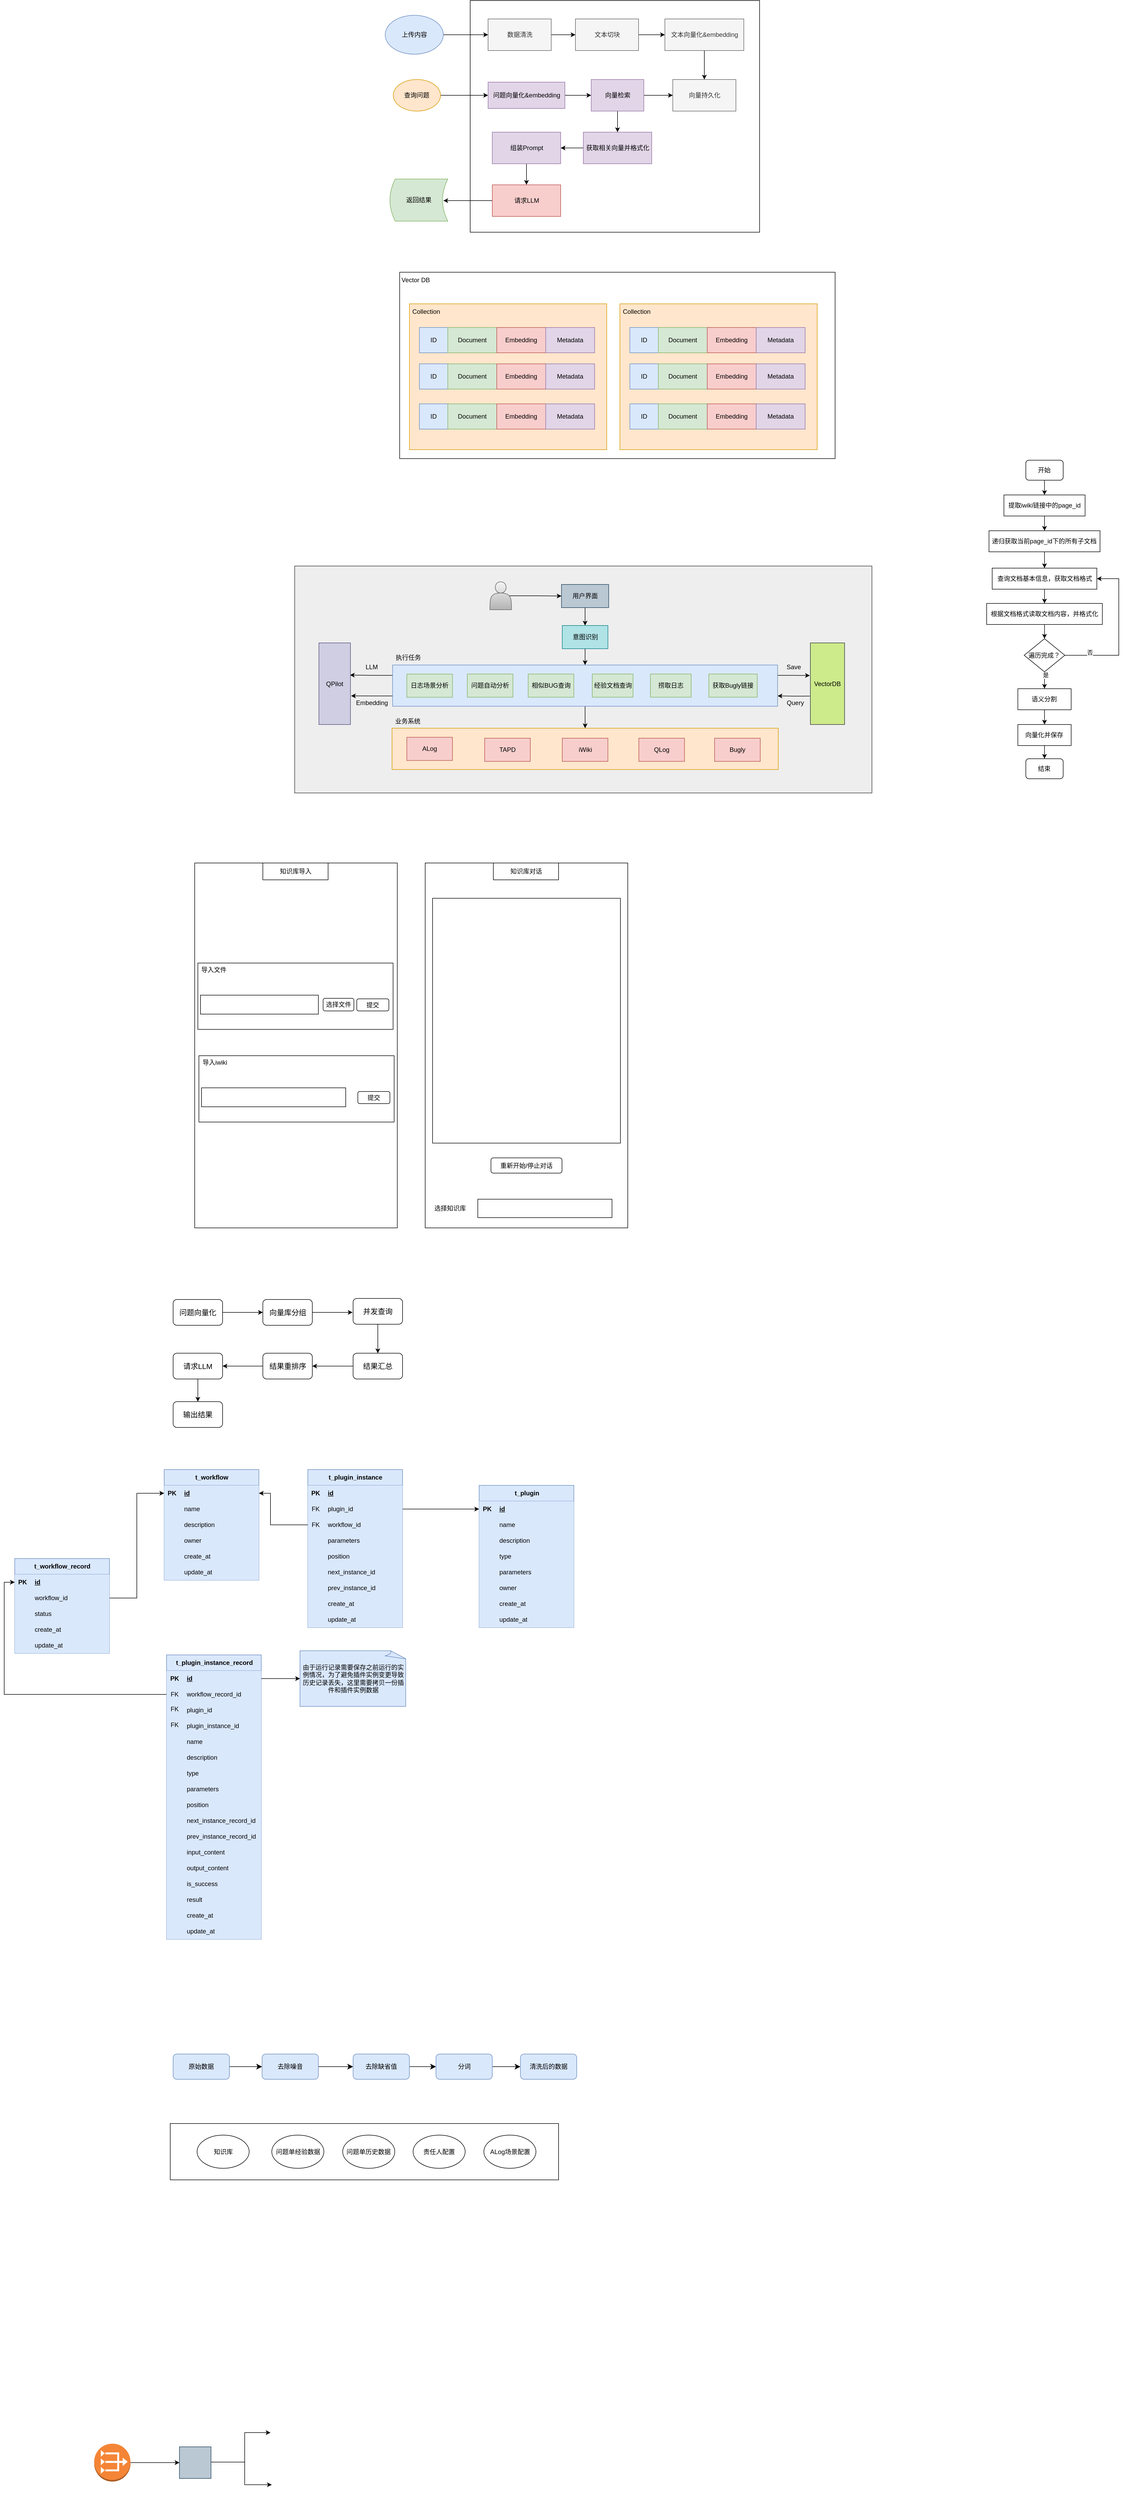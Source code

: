 <mxfile version="25.0.3" pages="2">
  <diagram name="第 1 页" id="B6P0FEtfsNViP6RiIy6Y">
    <mxGraphModel dx="3242" dy="1134" grid="0" gridSize="10" guides="1" tooltips="1" connect="1" arrows="1" fold="1" page="0" pageScale="1" pageWidth="827" pageHeight="1169" math="0" shadow="0">
      <root>
        <mxCell id="0" />
        <mxCell id="1" parent="0" />
        <mxCell id="aKJapJ26wAGrZ9Wrt8bx-9" value="" style="rounded=0;whiteSpace=wrap;html=1;" parent="1" vertex="1">
          <mxGeometry x="-1521.5" y="3976" width="738" height="107" as="geometry" />
        </mxCell>
        <mxCell id="zwjgC2ObJU8k3cXchyGN-52" value="" style="rounded=0;whiteSpace=wrap;html=1;fillColor=#eeeeee;strokeColor=#36393d;" parent="1" vertex="1">
          <mxGeometry x="-1285" y="1018" width="1097" height="431" as="geometry" />
        </mxCell>
        <mxCell id="zwjgC2ObJU8k3cXchyGN-37" style="edgeStyle=orthogonalEdgeStyle;rounded=0;orthogonalLoop=1;jettySize=auto;html=1;exitX=0.5;exitY=1;exitDx=0;exitDy=0;entryX=0.5;entryY=0;entryDx=0;entryDy=0;" parent="1" source="zwjgC2ObJU8k3cXchyGN-27" target="zwjgC2ObJU8k3cXchyGN-30" edge="1">
          <mxGeometry relative="1" as="geometry">
            <mxPoint x="-733.13" y="1296.25" as="sourcePoint" />
          </mxGeometry>
        </mxCell>
        <mxCell id="zwjgC2ObJU8k3cXchyGN-41" style="edgeStyle=orthogonalEdgeStyle;rounded=0;orthogonalLoop=1;jettySize=auto;html=1;exitX=0;exitY=0.75;exitDx=0;exitDy=0;entryX=1.017;entryY=0.649;entryDx=0;entryDy=0;entryPerimeter=0;" parent="1" source="zwjgC2ObJU8k3cXchyGN-27" target="zwjgC2ObJU8k3cXchyGN-38" edge="1">
          <mxGeometry relative="1" as="geometry" />
        </mxCell>
        <mxCell id="zwjgC2ObJU8k3cXchyGN-42" style="edgeStyle=orthogonalEdgeStyle;rounded=0;orthogonalLoop=1;jettySize=auto;html=1;exitX=0;exitY=0.25;exitDx=0;exitDy=0;entryX=0.983;entryY=0.394;entryDx=0;entryDy=0;entryPerimeter=0;" parent="1" source="zwjgC2ObJU8k3cXchyGN-27" target="zwjgC2ObJU8k3cXchyGN-38" edge="1">
          <mxGeometry relative="1" as="geometry" />
        </mxCell>
        <mxCell id="zwjgC2ObJU8k3cXchyGN-46" style="edgeStyle=orthogonalEdgeStyle;rounded=0;orthogonalLoop=1;jettySize=auto;html=1;exitX=1;exitY=0.25;exitDx=0;exitDy=0;" parent="1" source="zwjgC2ObJU8k3cXchyGN-27" edge="1">
          <mxGeometry relative="1" as="geometry">
            <mxPoint x="-306" y="1226" as="targetPoint" />
          </mxGeometry>
        </mxCell>
        <mxCell id="zwjgC2ObJU8k3cXchyGN-27" value="" style="rounded=0;whiteSpace=wrap;html=1;fillColor=#dae8fc;strokeColor=#6c8ebf;" parent="1" vertex="1">
          <mxGeometry x="-1098.94" y="1206" width="731.62" height="78.25" as="geometry" />
        </mxCell>
        <mxCell id="po2gW-Qw7Ikq2pXxXGKJ-18" value="" style="rounded=0;whiteSpace=wrap;html=1;" parent="1" vertex="1">
          <mxGeometry x="-1085.5" y="460" width="827.5" height="354" as="geometry" />
        </mxCell>
        <mxCell id="jt_fw9Rw_P_MPbaHYzuL-2" value="" style="rounded=0;whiteSpace=wrap;html=1;" parent="1" vertex="1">
          <mxGeometry x="-951.5" y="-56" width="550" height="440" as="geometry" />
        </mxCell>
        <mxCell id="jt_fw9Rw_P_MPbaHYzuL-17" style="edgeStyle=orthogonalEdgeStyle;rounded=0;orthogonalLoop=1;jettySize=auto;html=1;exitX=1;exitY=0.5;exitDx=0;exitDy=0;entryX=0;entryY=0.5;entryDx=0;entryDy=0;" parent="1" source="jt_fw9Rw_P_MPbaHYzuL-5" target="jt_fw9Rw_P_MPbaHYzuL-16" edge="1">
          <mxGeometry relative="1" as="geometry" />
        </mxCell>
        <mxCell id="jt_fw9Rw_P_MPbaHYzuL-5" value="查询问题" style="ellipse;whiteSpace=wrap;html=1;fillColor=#ffe6cc;strokeColor=#d79b00;" parent="1" vertex="1">
          <mxGeometry x="-1097.75" y="94" width="90" height="60" as="geometry" />
        </mxCell>
        <mxCell id="jt_fw9Rw_P_MPbaHYzuL-12" style="edgeStyle=orthogonalEdgeStyle;rounded=0;orthogonalLoop=1;jettySize=auto;html=1;exitX=1;exitY=0.5;exitDx=0;exitDy=0;entryX=0;entryY=0.5;entryDx=0;entryDy=0;" parent="1" source="jt_fw9Rw_P_MPbaHYzuL-7" target="jt_fw9Rw_P_MPbaHYzuL-8" edge="1">
          <mxGeometry relative="1" as="geometry" />
        </mxCell>
        <mxCell id="jt_fw9Rw_P_MPbaHYzuL-7" value="上传内容" style="ellipse;whiteSpace=wrap;html=1;fillColor=#dae8fc;strokeColor=#6c8ebf;" parent="1" vertex="1">
          <mxGeometry x="-1113" y="-28" width="110.5" height="74" as="geometry" />
        </mxCell>
        <mxCell id="jt_fw9Rw_P_MPbaHYzuL-13" style="edgeStyle=orthogonalEdgeStyle;rounded=0;orthogonalLoop=1;jettySize=auto;html=1;exitX=1;exitY=0.5;exitDx=0;exitDy=0;entryX=0;entryY=0.5;entryDx=0;entryDy=0;" parent="1" source="jt_fw9Rw_P_MPbaHYzuL-8" target="jt_fw9Rw_P_MPbaHYzuL-9" edge="1">
          <mxGeometry relative="1" as="geometry" />
        </mxCell>
        <mxCell id="jt_fw9Rw_P_MPbaHYzuL-8" value="数据清洗" style="rounded=0;whiteSpace=wrap;html=1;fillColor=#f5f5f5;fontColor=#333333;strokeColor=#666666;" parent="1" vertex="1">
          <mxGeometry x="-917.5" y="-21" width="120" height="60" as="geometry" />
        </mxCell>
        <mxCell id="jt_fw9Rw_P_MPbaHYzuL-14" style="edgeStyle=orthogonalEdgeStyle;rounded=0;orthogonalLoop=1;jettySize=auto;html=1;exitX=1;exitY=0.5;exitDx=0;exitDy=0;entryX=0;entryY=0.5;entryDx=0;entryDy=0;" parent="1" source="jt_fw9Rw_P_MPbaHYzuL-9" target="jt_fw9Rw_P_MPbaHYzuL-10" edge="1">
          <mxGeometry relative="1" as="geometry" />
        </mxCell>
        <mxCell id="jt_fw9Rw_P_MPbaHYzuL-9" value="文本切块" style="rounded=0;whiteSpace=wrap;html=1;fillColor=#f5f5f5;fontColor=#333333;strokeColor=#666666;" parent="1" vertex="1">
          <mxGeometry x="-751.5" y="-21" width="120" height="60" as="geometry" />
        </mxCell>
        <mxCell id="jt_fw9Rw_P_MPbaHYzuL-15" style="edgeStyle=orthogonalEdgeStyle;rounded=0;orthogonalLoop=1;jettySize=auto;html=1;exitX=0.5;exitY=1;exitDx=0;exitDy=0;entryX=0.5;entryY=0;entryDx=0;entryDy=0;" parent="1" source="jt_fw9Rw_P_MPbaHYzuL-10" target="jt_fw9Rw_P_MPbaHYzuL-11" edge="1">
          <mxGeometry relative="1" as="geometry" />
        </mxCell>
        <mxCell id="jt_fw9Rw_P_MPbaHYzuL-10" value="文本向量化&amp;amp;embedding" style="rounded=0;whiteSpace=wrap;html=1;fillColor=#f5f5f5;fontColor=#333333;strokeColor=#666666;" parent="1" vertex="1">
          <mxGeometry x="-581.5" y="-21" width="150" height="60" as="geometry" />
        </mxCell>
        <mxCell id="jt_fw9Rw_P_MPbaHYzuL-11" value="向量持久化" style="rounded=0;whiteSpace=wrap;html=1;fillColor=#f5f5f5;fontColor=#333333;strokeColor=#666666;" parent="1" vertex="1">
          <mxGeometry x="-566.5" y="94" width="120" height="60" as="geometry" />
        </mxCell>
        <mxCell id="jt_fw9Rw_P_MPbaHYzuL-19" style="edgeStyle=orthogonalEdgeStyle;rounded=0;orthogonalLoop=1;jettySize=auto;html=1;exitX=1;exitY=0.5;exitDx=0;exitDy=0;entryX=0;entryY=0.5;entryDx=0;entryDy=0;" parent="1" source="jt_fw9Rw_P_MPbaHYzuL-16" target="jt_fw9Rw_P_MPbaHYzuL-18" edge="1">
          <mxGeometry relative="1" as="geometry" />
        </mxCell>
        <mxCell id="jt_fw9Rw_P_MPbaHYzuL-16" value="问题向量化&amp;amp;embedding" style="rounded=0;whiteSpace=wrap;html=1;fillColor=#e1d5e7;strokeColor=#9673a6;" parent="1" vertex="1">
          <mxGeometry x="-917.5" y="99" width="146" height="50" as="geometry" />
        </mxCell>
        <mxCell id="jt_fw9Rw_P_MPbaHYzuL-20" style="edgeStyle=orthogonalEdgeStyle;rounded=0;orthogonalLoop=1;jettySize=auto;html=1;exitX=1;exitY=0.5;exitDx=0;exitDy=0;entryX=0;entryY=0.5;entryDx=0;entryDy=0;" parent="1" source="jt_fw9Rw_P_MPbaHYzuL-18" target="jt_fw9Rw_P_MPbaHYzuL-11" edge="1">
          <mxGeometry relative="1" as="geometry" />
        </mxCell>
        <mxCell id="jt_fw9Rw_P_MPbaHYzuL-23" style="edgeStyle=orthogonalEdgeStyle;rounded=0;orthogonalLoop=1;jettySize=auto;html=1;exitX=0.5;exitY=1;exitDx=0;exitDy=0;entryX=0.5;entryY=0;entryDx=0;entryDy=0;" parent="1" source="jt_fw9Rw_P_MPbaHYzuL-18" target="jt_fw9Rw_P_MPbaHYzuL-21" edge="1">
          <mxGeometry relative="1" as="geometry" />
        </mxCell>
        <mxCell id="jt_fw9Rw_P_MPbaHYzuL-18" value="向量检索" style="rounded=0;whiteSpace=wrap;html=1;fillColor=#e1d5e7;strokeColor=#9673a6;" parent="1" vertex="1">
          <mxGeometry x="-721.5" y="94" width="100" height="60" as="geometry" />
        </mxCell>
        <mxCell id="jt_fw9Rw_P_MPbaHYzuL-24" style="edgeStyle=orthogonalEdgeStyle;rounded=0;orthogonalLoop=1;jettySize=auto;html=1;exitX=0;exitY=0.5;exitDx=0;exitDy=0;entryX=1;entryY=0.5;entryDx=0;entryDy=0;" parent="1" source="jt_fw9Rw_P_MPbaHYzuL-21" target="jt_fw9Rw_P_MPbaHYzuL-22" edge="1">
          <mxGeometry relative="1" as="geometry" />
        </mxCell>
        <mxCell id="jt_fw9Rw_P_MPbaHYzuL-21" value="获取相关向量并格式化" style="rounded=0;whiteSpace=wrap;html=1;fillColor=#e1d5e7;strokeColor=#9673a6;" parent="1" vertex="1">
          <mxGeometry x="-736.5" y="194" width="130" height="60" as="geometry" />
        </mxCell>
        <mxCell id="jt_fw9Rw_P_MPbaHYzuL-27" style="edgeStyle=orthogonalEdgeStyle;rounded=0;orthogonalLoop=1;jettySize=auto;html=1;exitX=0.5;exitY=1;exitDx=0;exitDy=0;entryX=0.5;entryY=0;entryDx=0;entryDy=0;" parent="1" source="jt_fw9Rw_P_MPbaHYzuL-22" target="jt_fw9Rw_P_MPbaHYzuL-26" edge="1">
          <mxGeometry relative="1" as="geometry" />
        </mxCell>
        <mxCell id="jt_fw9Rw_P_MPbaHYzuL-22" value="组装Prompt" style="rounded=0;whiteSpace=wrap;html=1;fillColor=#e1d5e7;strokeColor=#9673a6;" parent="1" vertex="1">
          <mxGeometry x="-909.5" y="194" width="130" height="60" as="geometry" />
        </mxCell>
        <mxCell id="jt_fw9Rw_P_MPbaHYzuL-31" style="edgeStyle=orthogonalEdgeStyle;rounded=0;orthogonalLoop=1;jettySize=auto;html=1;exitX=0;exitY=0.5;exitDx=0;exitDy=0;entryX=0.923;entryY=0.513;entryDx=0;entryDy=0;entryPerimeter=0;" parent="1" source="jt_fw9Rw_P_MPbaHYzuL-26" target="jt_fw9Rw_P_MPbaHYzuL-30" edge="1">
          <mxGeometry relative="1" as="geometry" />
        </mxCell>
        <mxCell id="jt_fw9Rw_P_MPbaHYzuL-26" value="请求LLM" style="rounded=0;whiteSpace=wrap;html=1;fillColor=#f8cecc;strokeColor=#b85450;" parent="1" vertex="1">
          <mxGeometry x="-909.5" y="294" width="130" height="60" as="geometry" />
        </mxCell>
        <mxCell id="jt_fw9Rw_P_MPbaHYzuL-30" value="返回结果" style="shape=dataStorage;whiteSpace=wrap;html=1;fixedSize=1;size=10;fillColor=#d5e8d4;strokeColor=#82b366;" parent="1" vertex="1">
          <mxGeometry x="-1104" y="283" width="110" height="80" as="geometry" />
        </mxCell>
        <mxCell id="po2gW-Qw7Ikq2pXxXGKJ-1" value="" style="rounded=0;whiteSpace=wrap;html=1;fillColor=#ffe6cc;strokeColor=#d79b00;" parent="1" vertex="1">
          <mxGeometry x="-1067" y="520" width="375" height="277" as="geometry" />
        </mxCell>
        <mxCell id="po2gW-Qw7Ikq2pXxXGKJ-5" value="ID" style="rounded=0;whiteSpace=wrap;html=1;fillColor=#dae8fc;strokeColor=#6c8ebf;" parent="1" vertex="1">
          <mxGeometry x="-1048" y="565" width="54" height="48" as="geometry" />
        </mxCell>
        <mxCell id="po2gW-Qw7Ikq2pXxXGKJ-6" value="Document" style="rounded=0;whiteSpace=wrap;html=1;fillColor=#d5e8d4;strokeColor=#82b366;" parent="1" vertex="1">
          <mxGeometry x="-994" y="565" width="93" height="48" as="geometry" />
        </mxCell>
        <mxCell id="po2gW-Qw7Ikq2pXxXGKJ-7" value="Embedding" style="rounded=0;whiteSpace=wrap;html=1;fillColor=#f8cecc;strokeColor=#b85450;" parent="1" vertex="1">
          <mxGeometry x="-901" y="565" width="93" height="48" as="geometry" />
        </mxCell>
        <mxCell id="po2gW-Qw7Ikq2pXxXGKJ-8" value="Metadata" style="rounded=0;whiteSpace=wrap;html=1;fillColor=#e1d5e7;strokeColor=#9673a6;" parent="1" vertex="1">
          <mxGeometry x="-808" y="565" width="93" height="48" as="geometry" />
        </mxCell>
        <mxCell id="po2gW-Qw7Ikq2pXxXGKJ-9" value="Collection" style="text;html=1;strokeColor=none;fillColor=none;align=center;verticalAlign=middle;whiteSpace=wrap;rounded=0;" parent="1" vertex="1">
          <mxGeometry x="-1065" y="520" width="60" height="30" as="geometry" />
        </mxCell>
        <mxCell id="po2gW-Qw7Ikq2pXxXGKJ-10" value="ID" style="rounded=0;whiteSpace=wrap;html=1;fillColor=#dae8fc;strokeColor=#6c8ebf;" parent="1" vertex="1">
          <mxGeometry x="-1048" y="634" width="54" height="48" as="geometry" />
        </mxCell>
        <mxCell id="po2gW-Qw7Ikq2pXxXGKJ-11" value="Document" style="rounded=0;whiteSpace=wrap;html=1;fillColor=#d5e8d4;strokeColor=#82b366;" parent="1" vertex="1">
          <mxGeometry x="-994" y="634" width="93" height="48" as="geometry" />
        </mxCell>
        <mxCell id="po2gW-Qw7Ikq2pXxXGKJ-12" value="Embedding" style="rounded=0;whiteSpace=wrap;html=1;fillColor=#f8cecc;strokeColor=#b85450;" parent="1" vertex="1">
          <mxGeometry x="-901" y="634" width="93" height="48" as="geometry" />
        </mxCell>
        <mxCell id="po2gW-Qw7Ikq2pXxXGKJ-13" value="Metadata" style="rounded=0;whiteSpace=wrap;html=1;fillColor=#e1d5e7;strokeColor=#9673a6;" parent="1" vertex="1">
          <mxGeometry x="-808" y="634" width="93" height="48" as="geometry" />
        </mxCell>
        <mxCell id="po2gW-Qw7Ikq2pXxXGKJ-14" value="ID" style="rounded=0;whiteSpace=wrap;html=1;fillColor=#dae8fc;strokeColor=#6c8ebf;" parent="1" vertex="1">
          <mxGeometry x="-1048" y="710" width="54" height="48" as="geometry" />
        </mxCell>
        <mxCell id="po2gW-Qw7Ikq2pXxXGKJ-15" value="Document" style="rounded=0;whiteSpace=wrap;html=1;fillColor=#d5e8d4;strokeColor=#82b366;" parent="1" vertex="1">
          <mxGeometry x="-994" y="710" width="93" height="48" as="geometry" />
        </mxCell>
        <mxCell id="po2gW-Qw7Ikq2pXxXGKJ-16" value="Embedding" style="rounded=0;whiteSpace=wrap;html=1;fillColor=#f8cecc;strokeColor=#b85450;" parent="1" vertex="1">
          <mxGeometry x="-901" y="710" width="93" height="48" as="geometry" />
        </mxCell>
        <mxCell id="po2gW-Qw7Ikq2pXxXGKJ-17" value="Metadata" style="rounded=0;whiteSpace=wrap;html=1;fillColor=#e1d5e7;strokeColor=#9673a6;" parent="1" vertex="1">
          <mxGeometry x="-808" y="710" width="93" height="48" as="geometry" />
        </mxCell>
        <mxCell id="po2gW-Qw7Ikq2pXxXGKJ-34" value="Vector DB" style="text;html=1;strokeColor=none;fillColor=none;align=center;verticalAlign=middle;whiteSpace=wrap;rounded=0;" parent="1" vertex="1">
          <mxGeometry x="-1085.5" y="460" width="60" height="30" as="geometry" />
        </mxCell>
        <mxCell id="po2gW-Qw7Ikq2pXxXGKJ-35" value="" style="rounded=0;whiteSpace=wrap;html=1;fillColor=#ffe6cc;strokeColor=#d79b00;" parent="1" vertex="1">
          <mxGeometry x="-667" y="520" width="375" height="277" as="geometry" />
        </mxCell>
        <mxCell id="po2gW-Qw7Ikq2pXxXGKJ-36" value="ID" style="rounded=0;whiteSpace=wrap;html=1;fillColor=#dae8fc;strokeColor=#6c8ebf;" parent="1" vertex="1">
          <mxGeometry x="-648" y="565" width="54" height="48" as="geometry" />
        </mxCell>
        <mxCell id="po2gW-Qw7Ikq2pXxXGKJ-37" value="Document" style="rounded=0;whiteSpace=wrap;html=1;fillColor=#d5e8d4;strokeColor=#82b366;" parent="1" vertex="1">
          <mxGeometry x="-594" y="565" width="93" height="48" as="geometry" />
        </mxCell>
        <mxCell id="po2gW-Qw7Ikq2pXxXGKJ-38" value="Embedding" style="rounded=0;whiteSpace=wrap;html=1;fillColor=#f8cecc;strokeColor=#b85450;" parent="1" vertex="1">
          <mxGeometry x="-501" y="565" width="93" height="48" as="geometry" />
        </mxCell>
        <mxCell id="po2gW-Qw7Ikq2pXxXGKJ-39" value="Metadata" style="rounded=0;whiteSpace=wrap;html=1;fillColor=#e1d5e7;strokeColor=#9673a6;" parent="1" vertex="1">
          <mxGeometry x="-408" y="565" width="93" height="48" as="geometry" />
        </mxCell>
        <mxCell id="po2gW-Qw7Ikq2pXxXGKJ-40" value="Collection" style="text;html=1;strokeColor=none;fillColor=none;align=center;verticalAlign=middle;whiteSpace=wrap;rounded=0;" parent="1" vertex="1">
          <mxGeometry x="-665" y="520" width="60" height="30" as="geometry" />
        </mxCell>
        <mxCell id="po2gW-Qw7Ikq2pXxXGKJ-41" value="ID" style="rounded=0;whiteSpace=wrap;html=1;fillColor=#dae8fc;strokeColor=#6c8ebf;" parent="1" vertex="1">
          <mxGeometry x="-648" y="634" width="54" height="48" as="geometry" />
        </mxCell>
        <mxCell id="po2gW-Qw7Ikq2pXxXGKJ-42" value="Document" style="rounded=0;whiteSpace=wrap;html=1;fillColor=#d5e8d4;strokeColor=#82b366;" parent="1" vertex="1">
          <mxGeometry x="-594" y="634" width="93" height="48" as="geometry" />
        </mxCell>
        <mxCell id="po2gW-Qw7Ikq2pXxXGKJ-43" value="Embedding" style="rounded=0;whiteSpace=wrap;html=1;fillColor=#f8cecc;strokeColor=#b85450;" parent="1" vertex="1">
          <mxGeometry x="-501" y="634" width="93" height="48" as="geometry" />
        </mxCell>
        <mxCell id="po2gW-Qw7Ikq2pXxXGKJ-44" value="Metadata" style="rounded=0;whiteSpace=wrap;html=1;fillColor=#e1d5e7;strokeColor=#9673a6;" parent="1" vertex="1">
          <mxGeometry x="-408" y="634" width="93" height="48" as="geometry" />
        </mxCell>
        <mxCell id="po2gW-Qw7Ikq2pXxXGKJ-45" value="ID" style="rounded=0;whiteSpace=wrap;html=1;fillColor=#dae8fc;strokeColor=#6c8ebf;" parent="1" vertex="1">
          <mxGeometry x="-648" y="710" width="54" height="48" as="geometry" />
        </mxCell>
        <mxCell id="po2gW-Qw7Ikq2pXxXGKJ-46" value="Document" style="rounded=0;whiteSpace=wrap;html=1;fillColor=#d5e8d4;strokeColor=#82b366;" parent="1" vertex="1">
          <mxGeometry x="-594" y="710" width="93" height="48" as="geometry" />
        </mxCell>
        <mxCell id="po2gW-Qw7Ikq2pXxXGKJ-47" value="Embedding" style="rounded=0;whiteSpace=wrap;html=1;fillColor=#f8cecc;strokeColor=#b85450;" parent="1" vertex="1">
          <mxGeometry x="-501" y="710" width="93" height="48" as="geometry" />
        </mxCell>
        <mxCell id="po2gW-Qw7Ikq2pXxXGKJ-48" value="Metadata" style="rounded=0;whiteSpace=wrap;html=1;fillColor=#e1d5e7;strokeColor=#9673a6;" parent="1" vertex="1">
          <mxGeometry x="-408" y="710" width="93" height="48" as="geometry" />
        </mxCell>
        <mxCell id="zwjgC2ObJU8k3cXchyGN-15" style="edgeStyle=orthogonalEdgeStyle;rounded=0;orthogonalLoop=1;jettySize=auto;html=1;exitX=0.5;exitY=1;exitDx=0;exitDy=0;entryX=0.5;entryY=0;entryDx=0;entryDy=0;" parent="1" source="zwjgC2ObJU8k3cXchyGN-2" target="zwjgC2ObJU8k3cXchyGN-8" edge="1">
          <mxGeometry relative="1" as="geometry" />
        </mxCell>
        <mxCell id="zwjgC2ObJU8k3cXchyGN-2" value="用户界面" style="rounded=0;whiteSpace=wrap;html=1;fillColor=#bac8d3;strokeColor=#23445d;" parent="1" vertex="1">
          <mxGeometry x="-778" y="1053" width="89.75" height="44" as="geometry" />
        </mxCell>
        <mxCell id="zwjgC2ObJU8k3cXchyGN-14" style="edgeStyle=orthogonalEdgeStyle;rounded=0;orthogonalLoop=1;jettySize=auto;html=1;exitX=0.9;exitY=0.5;exitDx=0;exitDy=0;exitPerimeter=0;entryX=0;entryY=0.5;entryDx=0;entryDy=0;" parent="1" source="zwjgC2ObJU8k3cXchyGN-6" target="zwjgC2ObJU8k3cXchyGN-2" edge="1">
          <mxGeometry relative="1" as="geometry" />
        </mxCell>
        <mxCell id="zwjgC2ObJU8k3cXchyGN-6" value="" style="shape=actor;whiteSpace=wrap;html=1;fillColor=#f5f5f5;gradientColor=#b3b3b3;strokeColor=#666666;" parent="1" vertex="1">
          <mxGeometry x="-914" y="1048" width="41" height="53" as="geometry" />
        </mxCell>
        <mxCell id="zwjgC2ObJU8k3cXchyGN-29" style="edgeStyle=orthogonalEdgeStyle;rounded=0;orthogonalLoop=1;jettySize=auto;html=1;exitX=0.5;exitY=1;exitDx=0;exitDy=0;entryX=0.5;entryY=0;entryDx=0;entryDy=0;" parent="1" source="zwjgC2ObJU8k3cXchyGN-8" target="zwjgC2ObJU8k3cXchyGN-27" edge="1">
          <mxGeometry relative="1" as="geometry" />
        </mxCell>
        <mxCell id="zwjgC2ObJU8k3cXchyGN-8" value="意图识别" style="rounded=0;whiteSpace=wrap;html=1;fillColor=#b0e3e6;strokeColor=#0e8088;" parent="1" vertex="1">
          <mxGeometry x="-776.5" y="1131" width="86.75" height="44" as="geometry" />
        </mxCell>
        <mxCell id="zwjgC2ObJU8k3cXchyGN-19" value="日志场景分析" style="rounded=0;whiteSpace=wrap;html=1;fillColor=#d5e8d4;strokeColor=#82b366;" parent="1" vertex="1">
          <mxGeometry x="-1071.94" y="1223.25" width="86.75" height="44" as="geometry" />
        </mxCell>
        <mxCell id="zwjgC2ObJU8k3cXchyGN-20" value="问题自动分析" style="rounded=0;whiteSpace=wrap;html=1;fillColor=#d5e8d4;strokeColor=#82b366;" parent="1" vertex="1">
          <mxGeometry x="-957" y="1223.12" width="86.75" height="44" as="geometry" />
        </mxCell>
        <mxCell id="zwjgC2ObJU8k3cXchyGN-21" value="相似BUG查询" style="rounded=0;whiteSpace=wrap;html=1;fillColor=#d5e8d4;strokeColor=#82b366;" parent="1" vertex="1">
          <mxGeometry x="-841.25" y="1223.12" width="86.75" height="44" as="geometry" />
        </mxCell>
        <mxCell id="zwjgC2ObJU8k3cXchyGN-22" value="捞取日志" style="rounded=0;whiteSpace=wrap;html=1;fillColor=#d5e8d4;strokeColor=#82b366;" parent="1" vertex="1">
          <mxGeometry x="-609.0" y="1223.12" width="77.5" height="44" as="geometry" />
        </mxCell>
        <mxCell id="zwjgC2ObJU8k3cXchyGN-25" value="获取Bugly链接" style="rounded=0;whiteSpace=wrap;html=1;fillColor=#d5e8d4;strokeColor=#82b366;" parent="1" vertex="1">
          <mxGeometry x="-498" y="1223.12" width="92" height="44" as="geometry" />
        </mxCell>
        <mxCell id="zwjgC2ObJU8k3cXchyGN-30" value="" style="rounded=0;whiteSpace=wrap;html=1;fillColor=#ffe6cc;strokeColor=#d79b00;" parent="1" vertex="1">
          <mxGeometry x="-1100" y="1326" width="734" height="78.5" as="geometry" />
        </mxCell>
        <mxCell id="zwjgC2ObJU8k3cXchyGN-31" value="TAPD" style="rounded=0;whiteSpace=wrap;html=1;fillColor=#f8cecc;strokeColor=#b85450;" parent="1" vertex="1">
          <mxGeometry x="-924" y="1345" width="86.75" height="44" as="geometry" />
        </mxCell>
        <mxCell id="zwjgC2ObJU8k3cXchyGN-32" value="iWiki" style="rounded=0;whiteSpace=wrap;html=1;fillColor=#f8cecc;strokeColor=#b85450;" parent="1" vertex="1">
          <mxGeometry x="-776.5" y="1345" width="86.75" height="44" as="geometry" />
        </mxCell>
        <mxCell id="zwjgC2ObJU8k3cXchyGN-33" value="QLog" style="rounded=0;whiteSpace=wrap;html=1;fillColor=#f8cecc;strokeColor=#b85450;" parent="1" vertex="1">
          <mxGeometry x="-631" y="1345" width="86.75" height="44" as="geometry" />
        </mxCell>
        <mxCell id="zwjgC2ObJU8k3cXchyGN-34" value="经验文档查询" style="rounded=0;whiteSpace=wrap;html=1;fillColor=#d5e8d4;strokeColor=#82b366;" parent="1" vertex="1">
          <mxGeometry x="-719.5" y="1223.12" width="77.5" height="44" as="geometry" />
        </mxCell>
        <mxCell id="zwjgC2ObJU8k3cXchyGN-35" value="ALog" style="rounded=0;whiteSpace=wrap;html=1;fillColor=#f8cecc;strokeColor=#b85450;" parent="1" vertex="1">
          <mxGeometry x="-1071.94" y="1343.25" width="86.75" height="44" as="geometry" />
        </mxCell>
        <mxCell id="zwjgC2ObJU8k3cXchyGN-36" value="Bugly" style="rounded=0;whiteSpace=wrap;html=1;fillColor=#f8cecc;strokeColor=#b85450;" parent="1" vertex="1">
          <mxGeometry x="-487" y="1345" width="86.75" height="44" as="geometry" />
        </mxCell>
        <mxCell id="zwjgC2ObJU8k3cXchyGN-38" value="QPilot" style="rounded=0;whiteSpace=wrap;html=1;fillColor=#d0cee2;strokeColor=#56517e;" parent="1" vertex="1">
          <mxGeometry x="-1239" y="1164" width="60" height="155" as="geometry" />
        </mxCell>
        <mxCell id="zwjgC2ObJU8k3cXchyGN-43" value="LLM" style="text;html=1;strokeColor=none;fillColor=none;align=center;verticalAlign=middle;whiteSpace=wrap;rounded=0;" parent="1" vertex="1">
          <mxGeometry x="-1157" y="1199" width="37" height="21" as="geometry" />
        </mxCell>
        <mxCell id="zwjgC2ObJU8k3cXchyGN-44" value="Embedding" style="text;html=1;strokeColor=none;fillColor=none;align=center;verticalAlign=middle;whiteSpace=wrap;rounded=0;" parent="1" vertex="1">
          <mxGeometry x="-1179.5" y="1267.25" width="82" height="21" as="geometry" />
        </mxCell>
        <mxCell id="zwjgC2ObJU8k3cXchyGN-49" style="edgeStyle=orthogonalEdgeStyle;rounded=0;orthogonalLoop=1;jettySize=auto;html=1;exitX=-0.015;exitY=0.652;exitDx=0;exitDy=0;entryX=1;entryY=0.75;entryDx=0;entryDy=0;exitPerimeter=0;" parent="1" source="zwjgC2ObJU8k3cXchyGN-45" target="zwjgC2ObJU8k3cXchyGN-27" edge="1">
          <mxGeometry relative="1" as="geometry" />
        </mxCell>
        <mxCell id="zwjgC2ObJU8k3cXchyGN-45" value="VectorDB" style="rounded=0;whiteSpace=wrap;html=1;fillColor=#cdeb8b;strokeColor=#36393d;" parent="1" vertex="1">
          <mxGeometry x="-305" y="1164" width="65" height="155" as="geometry" />
        </mxCell>
        <mxCell id="zwjgC2ObJU8k3cXchyGN-47" value="Save" style="text;html=1;strokeColor=none;fillColor=none;align=center;verticalAlign=middle;whiteSpace=wrap;rounded=0;" parent="1" vertex="1">
          <mxGeometry x="-355" y="1199" width="37" height="21" as="geometry" />
        </mxCell>
        <mxCell id="zwjgC2ObJU8k3cXchyGN-51" value="Query" style="text;html=1;strokeColor=none;fillColor=none;align=center;verticalAlign=middle;whiteSpace=wrap;rounded=0;" parent="1" vertex="1">
          <mxGeometry x="-352" y="1267.25" width="37" height="21" as="geometry" />
        </mxCell>
        <mxCell id="zwjgC2ObJU8k3cXchyGN-53" value="执行任务" style="text;html=1;strokeColor=none;fillColor=none;align=center;verticalAlign=middle;whiteSpace=wrap;rounded=0;" parent="1" vertex="1">
          <mxGeometry x="-1098.94" y="1179" width="60" height="25" as="geometry" />
        </mxCell>
        <mxCell id="zwjgC2ObJU8k3cXchyGN-54" value="业务系统" style="text;html=1;strokeColor=none;fillColor=none;align=center;verticalAlign=middle;whiteSpace=wrap;rounded=0;" parent="1" vertex="1">
          <mxGeometry x="-1100" y="1300" width="60" height="26.25" as="geometry" />
        </mxCell>
        <mxCell id="pJftjKt42n4JS9Ft3imo-5" style="edgeStyle=orthogonalEdgeStyle;rounded=0;orthogonalLoop=1;jettySize=auto;html=1;exitX=0.5;exitY=1;exitDx=0;exitDy=0;" parent="1" source="pJftjKt42n4JS9Ft3imo-3" target="pJftjKt42n4JS9Ft3imo-4" edge="1">
          <mxGeometry relative="1" as="geometry" />
        </mxCell>
        <mxCell id="pJftjKt42n4JS9Ft3imo-3" value="开始" style="rounded=1;whiteSpace=wrap;html=1;" parent="1" vertex="1">
          <mxGeometry x="104.43" y="817" width="71" height="38" as="geometry" />
        </mxCell>
        <mxCell id="pJftjKt42n4JS9Ft3imo-7" style="edgeStyle=orthogonalEdgeStyle;rounded=0;orthogonalLoop=1;jettySize=auto;html=1;exitX=0.5;exitY=1;exitDx=0;exitDy=0;entryX=0.5;entryY=0;entryDx=0;entryDy=0;" parent="1" source="pJftjKt42n4JS9Ft3imo-4" target="pJftjKt42n4JS9Ft3imo-6" edge="1">
          <mxGeometry relative="1" as="geometry" />
        </mxCell>
        <mxCell id="pJftjKt42n4JS9Ft3imo-4" value="提取iwiki链接中的page_id" style="rounded=0;whiteSpace=wrap;html=1;" parent="1" vertex="1">
          <mxGeometry x="62.81" y="883" width="154.25" height="40" as="geometry" />
        </mxCell>
        <mxCell id="pJftjKt42n4JS9Ft3imo-12" style="edgeStyle=orthogonalEdgeStyle;rounded=0;orthogonalLoop=1;jettySize=auto;html=1;exitX=0.5;exitY=1;exitDx=0;exitDy=0;entryX=0.5;entryY=0;entryDx=0;entryDy=0;" parent="1" source="pJftjKt42n4JS9Ft3imo-6" target="pJftjKt42n4JS9Ft3imo-11" edge="1">
          <mxGeometry relative="1" as="geometry" />
        </mxCell>
        <mxCell id="pJftjKt42n4JS9Ft3imo-6" value="递归获取当前page_id下的所有子文档" style="rounded=0;whiteSpace=wrap;html=1;" parent="1" vertex="1">
          <mxGeometry x="34.43" y="951" width="211" height="40" as="geometry" />
        </mxCell>
        <mxCell id="pJftjKt42n4JS9Ft3imo-17" style="edgeStyle=orthogonalEdgeStyle;rounded=0;orthogonalLoop=1;jettySize=auto;html=1;exitX=1;exitY=0.5;exitDx=0;exitDy=0;entryX=1;entryY=0.5;entryDx=0;entryDy=0;" parent="1" source="pJftjKt42n4JS9Ft3imo-9" target="pJftjKt42n4JS9Ft3imo-11" edge="1">
          <mxGeometry relative="1" as="geometry">
            <Array as="points">
              <mxPoint x="281.12" y="1188" />
              <mxPoint x="281.12" y="1042" />
            </Array>
          </mxGeometry>
        </mxCell>
        <mxCell id="pJftjKt42n4JS9Ft3imo-18" value="否" style="edgeLabel;html=1;align=center;verticalAlign=middle;resizable=0;points=[];" parent="pJftjKt42n4JS9Ft3imo-17" vertex="1" connectable="0">
          <mxGeometry x="-0.672" y="7" relative="1" as="geometry">
            <mxPoint y="1" as="offset" />
          </mxGeometry>
        </mxCell>
        <mxCell id="pJftjKt42n4JS9Ft3imo-25" style="edgeStyle=orthogonalEdgeStyle;rounded=0;orthogonalLoop=1;jettySize=auto;html=1;exitX=0.5;exitY=1;exitDx=0;exitDy=0;entryX=0.5;entryY=0;entryDx=0;entryDy=0;" parent="1" source="pJftjKt42n4JS9Ft3imo-9" target="pJftjKt42n4JS9Ft3imo-19" edge="1">
          <mxGeometry relative="1" as="geometry" />
        </mxCell>
        <mxCell id="pJftjKt42n4JS9Ft3imo-26" value="是" style="edgeLabel;html=1;align=center;verticalAlign=middle;resizable=0;points=[];" parent="pJftjKt42n4JS9Ft3imo-25" vertex="1" connectable="0">
          <mxGeometry x="-0.625" y="2" relative="1" as="geometry">
            <mxPoint as="offset" />
          </mxGeometry>
        </mxCell>
        <mxCell id="pJftjKt42n4JS9Ft3imo-9" value="遍历完成？" style="rhombus;whiteSpace=wrap;html=1;" parent="1" vertex="1">
          <mxGeometry x="101.34" y="1156" width="77.19" height="63" as="geometry" />
        </mxCell>
        <mxCell id="pJftjKt42n4JS9Ft3imo-14" style="edgeStyle=orthogonalEdgeStyle;rounded=0;orthogonalLoop=1;jettySize=auto;html=1;exitX=0.5;exitY=1;exitDx=0;exitDy=0;entryX=0.5;entryY=0;entryDx=0;entryDy=0;" parent="1" source="pJftjKt42n4JS9Ft3imo-11" target="pJftjKt42n4JS9Ft3imo-13" edge="1">
          <mxGeometry relative="1" as="geometry" />
        </mxCell>
        <mxCell id="pJftjKt42n4JS9Ft3imo-11" value="查询文档基本信息，获取文档格式" style="rounded=0;whiteSpace=wrap;html=1;" parent="1" vertex="1">
          <mxGeometry x="40.51" y="1022" width="198.85" height="40" as="geometry" />
        </mxCell>
        <mxCell id="pJftjKt42n4JS9Ft3imo-15" style="edgeStyle=orthogonalEdgeStyle;rounded=0;orthogonalLoop=1;jettySize=auto;html=1;exitX=0.5;exitY=1;exitDx=0;exitDy=0;entryX=0.5;entryY=0;entryDx=0;entryDy=0;" parent="1" source="pJftjKt42n4JS9Ft3imo-13" target="pJftjKt42n4JS9Ft3imo-9" edge="1">
          <mxGeometry relative="1" as="geometry" />
        </mxCell>
        <mxCell id="pJftjKt42n4JS9Ft3imo-13" value="根据文档格式读取文档内容，并格式化" style="rounded=0;whiteSpace=wrap;html=1;" parent="1" vertex="1">
          <mxGeometry x="30" y="1089" width="219.85" height="40" as="geometry" />
        </mxCell>
        <mxCell id="pJftjKt42n4JS9Ft3imo-22" style="edgeStyle=orthogonalEdgeStyle;rounded=0;orthogonalLoop=1;jettySize=auto;html=1;exitX=0.5;exitY=1;exitDx=0;exitDy=0;entryX=0.5;entryY=0;entryDx=0;entryDy=0;" parent="1" source="pJftjKt42n4JS9Ft3imo-19" target="pJftjKt42n4JS9Ft3imo-21" edge="1">
          <mxGeometry relative="1" as="geometry" />
        </mxCell>
        <mxCell id="pJftjKt42n4JS9Ft3imo-19" value="语义分割" style="rounded=0;whiteSpace=wrap;html=1;" parent="1" vertex="1">
          <mxGeometry x="89.26" y="1251" width="101.32" height="40" as="geometry" />
        </mxCell>
        <mxCell id="pJftjKt42n4JS9Ft3imo-24" style="edgeStyle=orthogonalEdgeStyle;rounded=0;orthogonalLoop=1;jettySize=auto;html=1;exitX=0.5;exitY=1;exitDx=0;exitDy=0;entryX=0.5;entryY=0;entryDx=0;entryDy=0;" parent="1" source="pJftjKt42n4JS9Ft3imo-21" target="pJftjKt42n4JS9Ft3imo-23" edge="1">
          <mxGeometry relative="1" as="geometry" />
        </mxCell>
        <mxCell id="pJftjKt42n4JS9Ft3imo-21" value="向量化并保存" style="rounded=0;whiteSpace=wrap;html=1;" parent="1" vertex="1">
          <mxGeometry x="89.27" y="1319" width="101.32" height="40" as="geometry" />
        </mxCell>
        <mxCell id="pJftjKt42n4JS9Ft3imo-23" value="结束" style="rounded=1;whiteSpace=wrap;html=1;" parent="1" vertex="1">
          <mxGeometry x="104.42" y="1384" width="71" height="38" as="geometry" />
        </mxCell>
        <mxCell id="V8ihOvp4j4a2Wi2mCu9b-1" value="" style="rounded=0;whiteSpace=wrap;html=1;" parent="1" vertex="1">
          <mxGeometry x="-1475" y="1582" width="385" height="693" as="geometry" />
        </mxCell>
        <mxCell id="V8ihOvp4j4a2Wi2mCu9b-6" value="" style="rounded=0;whiteSpace=wrap;html=1;" parent="1" vertex="1">
          <mxGeometry x="-1469" y="1772" width="371" height="126" as="geometry" />
        </mxCell>
        <mxCell id="V8ihOvp4j4a2Wi2mCu9b-7" value="选择文件" style="rounded=1;whiteSpace=wrap;html=1;" parent="1" vertex="1">
          <mxGeometry x="-1231" y="1839" width="58.5" height="24" as="geometry" />
        </mxCell>
        <mxCell id="V8ihOvp4j4a2Wi2mCu9b-8" value="" style="rounded=0;whiteSpace=wrap;html=1;" parent="1" vertex="1">
          <mxGeometry x="-1464" y="1833" width="224" height="36" as="geometry" />
        </mxCell>
        <mxCell id="V8ihOvp4j4a2Wi2mCu9b-9" value="提交" style="rounded=1;whiteSpace=wrap;html=1;" parent="1" vertex="1">
          <mxGeometry x="-1167" y="1840" width="61" height="23" as="geometry" />
        </mxCell>
        <mxCell id="V8ihOvp4j4a2Wi2mCu9b-10" value="导入文件" style="text;html=1;strokeColor=none;fillColor=none;align=center;verticalAlign=middle;whiteSpace=wrap;rounded=0;" parent="1" vertex="1">
          <mxGeometry x="-1469" y="1772" width="61" height="25" as="geometry" />
        </mxCell>
        <mxCell id="V8ihOvp4j4a2Wi2mCu9b-11" value="" style="rounded=0;whiteSpace=wrap;html=1;" parent="1" vertex="1">
          <mxGeometry x="-1467" y="1948" width="371" height="126" as="geometry" />
        </mxCell>
        <mxCell id="V8ihOvp4j4a2Wi2mCu9b-13" value="" style="rounded=0;whiteSpace=wrap;html=1;" parent="1" vertex="1">
          <mxGeometry x="-1462" y="2009" width="274" height="36" as="geometry" />
        </mxCell>
        <mxCell id="V8ihOvp4j4a2Wi2mCu9b-14" value="提交" style="rounded=1;whiteSpace=wrap;html=1;" parent="1" vertex="1">
          <mxGeometry x="-1165" y="2016" width="61" height="23" as="geometry" />
        </mxCell>
        <mxCell id="V8ihOvp4j4a2Wi2mCu9b-15" value="导入iwiki" style="text;html=1;strokeColor=none;fillColor=none;align=center;verticalAlign=middle;whiteSpace=wrap;rounded=0;" parent="1" vertex="1">
          <mxGeometry x="-1467" y="1948" width="61" height="25" as="geometry" />
        </mxCell>
        <mxCell id="V8ihOvp4j4a2Wi2mCu9b-16" value="知识库导入" style="rounded=0;whiteSpace=wrap;html=1;" parent="1" vertex="1">
          <mxGeometry x="-1345.5" y="1582" width="124" height="32" as="geometry" />
        </mxCell>
        <mxCell id="V8ihOvp4j4a2Wi2mCu9b-17" value="" style="rounded=0;whiteSpace=wrap;html=1;" parent="1" vertex="1">
          <mxGeometry x="-1037" y="1582" width="385" height="693" as="geometry" />
        </mxCell>
        <mxCell id="V8ihOvp4j4a2Wi2mCu9b-27" value="知识库对话" style="rounded=0;whiteSpace=wrap;html=1;" parent="1" vertex="1">
          <mxGeometry x="-907.5" y="1582" width="124" height="32" as="geometry" />
        </mxCell>
        <mxCell id="V8ihOvp4j4a2Wi2mCu9b-28" value="" style="rounded=0;whiteSpace=wrap;html=1;" parent="1" vertex="1">
          <mxGeometry x="-1023" y="1649" width="357" height="465" as="geometry" />
        </mxCell>
        <mxCell id="V8ihOvp4j4a2Wi2mCu9b-29" value="重新开始/停止对话" style="rounded=1;whiteSpace=wrap;html=1;" parent="1" vertex="1">
          <mxGeometry x="-912" y="2142" width="135" height="29" as="geometry" />
        </mxCell>
        <mxCell id="V8ihOvp4j4a2Wi2mCu9b-30" value="" style="rounded=0;whiteSpace=wrap;html=1;" parent="1" vertex="1">
          <mxGeometry x="-937" y="2220.5" width="255" height="35" as="geometry" />
        </mxCell>
        <mxCell id="V8ihOvp4j4a2Wi2mCu9b-31" value="选择知识库" style="text;html=1;strokeColor=none;fillColor=none;align=center;verticalAlign=middle;whiteSpace=wrap;rounded=0;" parent="1" vertex="1">
          <mxGeometry x="-1025.5" y="2223" width="71" height="30" as="geometry" />
        </mxCell>
        <mxCell id="QkiIeFR1YYQT7jtBH6Ws-15" style="edgeStyle=orthogonalEdgeStyle;rounded=0;orthogonalLoop=1;jettySize=auto;html=1;exitX=1;exitY=0.5;exitDx=0;exitDy=0;entryX=0;entryY=0.5;entryDx=0;entryDy=0;" parent="1" source="QkiIeFR1YYQT7jtBH6Ws-12" target="QkiIeFR1YYQT7jtBH6Ws-13" edge="1">
          <mxGeometry relative="1" as="geometry" />
        </mxCell>
        <mxCell id="QkiIeFR1YYQT7jtBH6Ws-12" value="&lt;font style=&quot;font-size: 14px;&quot;&gt;问题向量化&lt;/font&gt;" style="rounded=1;whiteSpace=wrap;html=1;" parent="1" vertex="1">
          <mxGeometry x="-1516" y="2411" width="94" height="49" as="geometry" />
        </mxCell>
        <mxCell id="QkiIeFR1YYQT7jtBH6Ws-16" style="edgeStyle=orthogonalEdgeStyle;rounded=0;orthogonalLoop=1;jettySize=auto;html=1;exitX=1;exitY=0.5;exitDx=0;exitDy=0;entryX=0;entryY=0.5;entryDx=0;entryDy=0;" parent="1" source="QkiIeFR1YYQT7jtBH6Ws-13" edge="1">
          <mxGeometry relative="1" as="geometry">
            <mxPoint x="-1175" y="2435.5" as="targetPoint" />
          </mxGeometry>
        </mxCell>
        <mxCell id="QkiIeFR1YYQT7jtBH6Ws-13" value="&lt;font style=&quot;font-size: 14px;&quot;&gt;向量库分组&lt;/font&gt;" style="rounded=1;whiteSpace=wrap;html=1;" parent="1" vertex="1">
          <mxGeometry x="-1345.5" y="2411" width="94" height="49" as="geometry" />
        </mxCell>
        <mxCell id="QkiIeFR1YYQT7jtBH6Ws-19" style="edgeStyle=orthogonalEdgeStyle;rounded=0;orthogonalLoop=1;jettySize=auto;html=1;exitX=0.5;exitY=1;exitDx=0;exitDy=0;entryX=0.5;entryY=0;entryDx=0;entryDy=0;" parent="1" source="QkiIeFR1YYQT7jtBH6Ws-17" target="QkiIeFR1YYQT7jtBH6Ws-18" edge="1">
          <mxGeometry relative="1" as="geometry" />
        </mxCell>
        <mxCell id="QkiIeFR1YYQT7jtBH6Ws-17" value="&lt;font style=&quot;font-size: 14px;&quot;&gt;并发查询&lt;/font&gt;" style="rounded=1;whiteSpace=wrap;html=1;" parent="1" vertex="1">
          <mxGeometry x="-1174" y="2409" width="94" height="49" as="geometry" />
        </mxCell>
        <mxCell id="QkiIeFR1YYQT7jtBH6Ws-21" style="edgeStyle=orthogonalEdgeStyle;rounded=0;orthogonalLoop=1;jettySize=auto;html=1;exitX=0;exitY=0.5;exitDx=0;exitDy=0;entryX=1;entryY=0.5;entryDx=0;entryDy=0;" parent="1" source="QkiIeFR1YYQT7jtBH6Ws-18" target="QkiIeFR1YYQT7jtBH6Ws-20" edge="1">
          <mxGeometry relative="1" as="geometry" />
        </mxCell>
        <mxCell id="QkiIeFR1YYQT7jtBH6Ws-18" value="&lt;font style=&quot;font-size: 14px;&quot;&gt;结果汇总&lt;/font&gt;" style="rounded=1;whiteSpace=wrap;html=1;" parent="1" vertex="1">
          <mxGeometry x="-1174" y="2513" width="94" height="49" as="geometry" />
        </mxCell>
        <mxCell id="QkiIeFR1YYQT7jtBH6Ws-23" style="edgeStyle=orthogonalEdgeStyle;rounded=0;orthogonalLoop=1;jettySize=auto;html=1;exitX=0;exitY=0.5;exitDx=0;exitDy=0;entryX=1;entryY=0.5;entryDx=0;entryDy=0;" parent="1" source="QkiIeFR1YYQT7jtBH6Ws-20" target="QkiIeFR1YYQT7jtBH6Ws-22" edge="1">
          <mxGeometry relative="1" as="geometry" />
        </mxCell>
        <mxCell id="QkiIeFR1YYQT7jtBH6Ws-20" value="&lt;span style=&quot;font-size: 14px;&quot;&gt;结果重排序&lt;/span&gt;" style="rounded=1;whiteSpace=wrap;html=1;" parent="1" vertex="1">
          <mxGeometry x="-1345.5" y="2513" width="94" height="49" as="geometry" />
        </mxCell>
        <mxCell id="QkiIeFR1YYQT7jtBH6Ws-25" style="edgeStyle=orthogonalEdgeStyle;rounded=0;orthogonalLoop=1;jettySize=auto;html=1;exitX=0.5;exitY=1;exitDx=0;exitDy=0;entryX=0.5;entryY=0;entryDx=0;entryDy=0;" parent="1" source="QkiIeFR1YYQT7jtBH6Ws-22" target="QkiIeFR1YYQT7jtBH6Ws-24" edge="1">
          <mxGeometry relative="1" as="geometry" />
        </mxCell>
        <mxCell id="QkiIeFR1YYQT7jtBH6Ws-22" value="&lt;span style=&quot;font-size: 14px;&quot;&gt;请求LLM&lt;/span&gt;" style="rounded=1;whiteSpace=wrap;html=1;" parent="1" vertex="1">
          <mxGeometry x="-1516" y="2513" width="94" height="49" as="geometry" />
        </mxCell>
        <mxCell id="QkiIeFR1YYQT7jtBH6Ws-24" value="&lt;span style=&quot;font-size: 14px;&quot;&gt;输出结果&lt;/span&gt;" style="rounded=1;whiteSpace=wrap;html=1;" parent="1" vertex="1">
          <mxGeometry x="-1516" y="2605" width="94" height="49" as="geometry" />
        </mxCell>
        <mxCell id="pNDUsOxOll6-y9tMRBHH-14" value="t_workflow" style="shape=table;startSize=30;container=1;collapsible=1;childLayout=tableLayout;fixedRows=1;rowLines=0;fontStyle=1;align=center;resizeLast=1;html=1;fillColor=#dae8fc;strokeColor=#6c8ebf;" parent="1" vertex="1">
          <mxGeometry x="-1533" y="2734" width="180" height="210" as="geometry" />
        </mxCell>
        <mxCell id="pNDUsOxOll6-y9tMRBHH-15" value="" style="shape=tableRow;horizontal=0;startSize=0;swimlaneHead=0;swimlaneBody=0;fillColor=#dae8fc;collapsible=0;dropTarget=0;points=[[0,0.5],[1,0.5]];portConstraint=eastwest;top=0;left=0;right=0;bottom=1;strokeColor=#6c8ebf;" parent="pNDUsOxOll6-y9tMRBHH-14" vertex="1">
          <mxGeometry y="30" width="180" height="30" as="geometry" />
        </mxCell>
        <mxCell id="pNDUsOxOll6-y9tMRBHH-16" value="PK" style="shape=partialRectangle;connectable=0;fillColor=#dae8fc;top=0;left=0;bottom=0;right=0;fontStyle=1;overflow=hidden;whiteSpace=wrap;html=1;strokeColor=#6c8ebf;" parent="pNDUsOxOll6-y9tMRBHH-15" vertex="1">
          <mxGeometry width="30" height="30" as="geometry">
            <mxRectangle width="30" height="30" as="alternateBounds" />
          </mxGeometry>
        </mxCell>
        <mxCell id="pNDUsOxOll6-y9tMRBHH-17" value="id" style="shape=partialRectangle;connectable=0;fillColor=#dae8fc;top=0;left=0;bottom=0;right=0;align=left;spacingLeft=6;fontStyle=5;overflow=hidden;whiteSpace=wrap;html=1;strokeColor=#6c8ebf;" parent="pNDUsOxOll6-y9tMRBHH-15" vertex="1">
          <mxGeometry x="30" width="150" height="30" as="geometry">
            <mxRectangle width="150" height="30" as="alternateBounds" />
          </mxGeometry>
        </mxCell>
        <mxCell id="pNDUsOxOll6-y9tMRBHH-18" value="" style="shape=tableRow;horizontal=0;startSize=0;swimlaneHead=0;swimlaneBody=0;fillColor=#dae8fc;collapsible=0;dropTarget=0;points=[[0,0.5],[1,0.5]];portConstraint=eastwest;top=0;left=0;right=0;bottom=0;strokeColor=#6c8ebf;" parent="pNDUsOxOll6-y9tMRBHH-14" vertex="1">
          <mxGeometry y="60" width="180" height="30" as="geometry" />
        </mxCell>
        <mxCell id="pNDUsOxOll6-y9tMRBHH-19" value="" style="shape=partialRectangle;connectable=0;fillColor=#dae8fc;top=0;left=0;bottom=0;right=0;editable=1;overflow=hidden;whiteSpace=wrap;html=1;strokeColor=#6c8ebf;" parent="pNDUsOxOll6-y9tMRBHH-18" vertex="1">
          <mxGeometry width="30" height="30" as="geometry">
            <mxRectangle width="30" height="30" as="alternateBounds" />
          </mxGeometry>
        </mxCell>
        <mxCell id="pNDUsOxOll6-y9tMRBHH-20" value="name" style="shape=partialRectangle;connectable=0;fillColor=#dae8fc;top=0;left=0;bottom=0;right=0;align=left;spacingLeft=6;overflow=hidden;whiteSpace=wrap;html=1;strokeColor=#6c8ebf;" parent="pNDUsOxOll6-y9tMRBHH-18" vertex="1">
          <mxGeometry x="30" width="150" height="30" as="geometry">
            <mxRectangle width="150" height="30" as="alternateBounds" />
          </mxGeometry>
        </mxCell>
        <mxCell id="pNDUsOxOll6-y9tMRBHH-21" value="" style="shape=tableRow;horizontal=0;startSize=0;swimlaneHead=0;swimlaneBody=0;fillColor=#dae8fc;collapsible=0;dropTarget=0;points=[[0,0.5],[1,0.5]];portConstraint=eastwest;top=0;left=0;right=0;bottom=0;strokeColor=#6c8ebf;" parent="pNDUsOxOll6-y9tMRBHH-14" vertex="1">
          <mxGeometry y="90" width="180" height="30" as="geometry" />
        </mxCell>
        <mxCell id="pNDUsOxOll6-y9tMRBHH-22" value="" style="shape=partialRectangle;connectable=0;fillColor=#dae8fc;top=0;left=0;bottom=0;right=0;editable=1;overflow=hidden;whiteSpace=wrap;html=1;strokeColor=#6c8ebf;" parent="pNDUsOxOll6-y9tMRBHH-21" vertex="1">
          <mxGeometry width="30" height="30" as="geometry">
            <mxRectangle width="30" height="30" as="alternateBounds" />
          </mxGeometry>
        </mxCell>
        <mxCell id="pNDUsOxOll6-y9tMRBHH-23" value="description" style="shape=partialRectangle;connectable=0;fillColor=#dae8fc;top=0;left=0;bottom=0;right=0;align=left;spacingLeft=6;overflow=hidden;whiteSpace=wrap;html=1;strokeColor=#6c8ebf;" parent="pNDUsOxOll6-y9tMRBHH-21" vertex="1">
          <mxGeometry x="30" width="150" height="30" as="geometry">
            <mxRectangle width="150" height="30" as="alternateBounds" />
          </mxGeometry>
        </mxCell>
        <mxCell id="pNDUsOxOll6-y9tMRBHH-24" value="" style="shape=tableRow;horizontal=0;startSize=0;swimlaneHead=0;swimlaneBody=0;fillColor=#dae8fc;collapsible=0;dropTarget=0;points=[[0,0.5],[1,0.5]];portConstraint=eastwest;top=0;left=0;right=0;bottom=0;strokeColor=#6c8ebf;" parent="pNDUsOxOll6-y9tMRBHH-14" vertex="1">
          <mxGeometry y="120" width="180" height="30" as="geometry" />
        </mxCell>
        <mxCell id="pNDUsOxOll6-y9tMRBHH-25" value="" style="shape=partialRectangle;connectable=0;fillColor=#dae8fc;top=0;left=0;bottom=0;right=0;editable=1;overflow=hidden;whiteSpace=wrap;html=1;strokeColor=#6c8ebf;" parent="pNDUsOxOll6-y9tMRBHH-24" vertex="1">
          <mxGeometry width="30" height="30" as="geometry">
            <mxRectangle width="30" height="30" as="alternateBounds" />
          </mxGeometry>
        </mxCell>
        <mxCell id="pNDUsOxOll6-y9tMRBHH-26" value="owner" style="shape=partialRectangle;connectable=0;fillColor=#dae8fc;top=0;left=0;bottom=0;right=0;align=left;spacingLeft=6;overflow=hidden;whiteSpace=wrap;html=1;strokeColor=#6c8ebf;" parent="pNDUsOxOll6-y9tMRBHH-24" vertex="1">
          <mxGeometry x="30" width="150" height="30" as="geometry">
            <mxRectangle width="150" height="30" as="alternateBounds" />
          </mxGeometry>
        </mxCell>
        <mxCell id="pNDUsOxOll6-y9tMRBHH-44" value="" style="shape=tableRow;horizontal=0;startSize=0;swimlaneHead=0;swimlaneBody=0;fillColor=#dae8fc;collapsible=0;dropTarget=0;points=[[0,0.5],[1,0.5]];portConstraint=eastwest;top=0;left=0;right=0;bottom=0;strokeColor=#6c8ebf;" parent="pNDUsOxOll6-y9tMRBHH-14" vertex="1">
          <mxGeometry y="150" width="180" height="30" as="geometry" />
        </mxCell>
        <mxCell id="pNDUsOxOll6-y9tMRBHH-45" value="" style="shape=partialRectangle;connectable=0;fillColor=#dae8fc;top=0;left=0;bottom=0;right=0;editable=1;overflow=hidden;whiteSpace=wrap;html=1;strokeColor=#6c8ebf;" parent="pNDUsOxOll6-y9tMRBHH-44" vertex="1">
          <mxGeometry width="30" height="30" as="geometry">
            <mxRectangle width="30" height="30" as="alternateBounds" />
          </mxGeometry>
        </mxCell>
        <mxCell id="pNDUsOxOll6-y9tMRBHH-46" value="create_at" style="shape=partialRectangle;connectable=0;fillColor=#dae8fc;top=0;left=0;bottom=0;right=0;align=left;spacingLeft=6;overflow=hidden;whiteSpace=wrap;html=1;strokeColor=#6c8ebf;" parent="pNDUsOxOll6-y9tMRBHH-44" vertex="1">
          <mxGeometry x="30" width="150" height="30" as="geometry">
            <mxRectangle width="150" height="30" as="alternateBounds" />
          </mxGeometry>
        </mxCell>
        <mxCell id="pNDUsOxOll6-y9tMRBHH-80" value="" style="shape=tableRow;horizontal=0;startSize=0;swimlaneHead=0;swimlaneBody=0;fillColor=#dae8fc;collapsible=0;dropTarget=0;points=[[0,0.5],[1,0.5]];portConstraint=eastwest;top=0;left=0;right=0;bottom=0;strokeColor=#6c8ebf;" parent="pNDUsOxOll6-y9tMRBHH-14" vertex="1">
          <mxGeometry y="180" width="180" height="30" as="geometry" />
        </mxCell>
        <mxCell id="pNDUsOxOll6-y9tMRBHH-81" value="" style="shape=partialRectangle;connectable=0;fillColor=#dae8fc;top=0;left=0;bottom=0;right=0;editable=1;overflow=hidden;whiteSpace=wrap;html=1;strokeColor=#6c8ebf;" parent="pNDUsOxOll6-y9tMRBHH-80" vertex="1">
          <mxGeometry width="30" height="30" as="geometry">
            <mxRectangle width="30" height="30" as="alternateBounds" />
          </mxGeometry>
        </mxCell>
        <mxCell id="pNDUsOxOll6-y9tMRBHH-82" value="update_at" style="shape=partialRectangle;connectable=0;fillColor=#dae8fc;top=0;left=0;bottom=0;right=0;align=left;spacingLeft=6;overflow=hidden;whiteSpace=wrap;html=1;strokeColor=#6c8ebf;" parent="pNDUsOxOll6-y9tMRBHH-80" vertex="1">
          <mxGeometry x="30" width="150" height="30" as="geometry">
            <mxRectangle width="150" height="30" as="alternateBounds" />
          </mxGeometry>
        </mxCell>
        <mxCell id="pNDUsOxOll6-y9tMRBHH-47" value="t_plugin" style="shape=table;startSize=30;container=1;collapsible=1;childLayout=tableLayout;fixedRows=1;rowLines=0;fontStyle=1;align=center;resizeLast=1;html=1;fillColor=#dae8fc;strokeColor=#6c8ebf;" parent="1" vertex="1">
          <mxGeometry x="-934.5" y="2764" width="180" height="270" as="geometry" />
        </mxCell>
        <mxCell id="pNDUsOxOll6-y9tMRBHH-48" value="" style="shape=tableRow;horizontal=0;startSize=0;swimlaneHead=0;swimlaneBody=0;fillColor=#dae8fc;collapsible=0;dropTarget=0;points=[[0,0.5],[1,0.5]];portConstraint=eastwest;top=0;left=0;right=0;bottom=1;strokeColor=#6c8ebf;" parent="pNDUsOxOll6-y9tMRBHH-47" vertex="1">
          <mxGeometry y="30" width="180" height="30" as="geometry" />
        </mxCell>
        <mxCell id="pNDUsOxOll6-y9tMRBHH-49" value="PK" style="shape=partialRectangle;connectable=0;fillColor=#dae8fc;top=0;left=0;bottom=0;right=0;fontStyle=1;overflow=hidden;whiteSpace=wrap;html=1;strokeColor=#6c8ebf;" parent="pNDUsOxOll6-y9tMRBHH-48" vertex="1">
          <mxGeometry width="30" height="30" as="geometry">
            <mxRectangle width="30" height="30" as="alternateBounds" />
          </mxGeometry>
        </mxCell>
        <mxCell id="pNDUsOxOll6-y9tMRBHH-50" value="id" style="shape=partialRectangle;connectable=0;fillColor=#dae8fc;top=0;left=0;bottom=0;right=0;align=left;spacingLeft=6;fontStyle=5;overflow=hidden;whiteSpace=wrap;html=1;strokeColor=#6c8ebf;" parent="pNDUsOxOll6-y9tMRBHH-48" vertex="1">
          <mxGeometry x="30" width="150" height="30" as="geometry">
            <mxRectangle width="150" height="30" as="alternateBounds" />
          </mxGeometry>
        </mxCell>
        <mxCell id="pNDUsOxOll6-y9tMRBHH-51" value="" style="shape=tableRow;horizontal=0;startSize=0;swimlaneHead=0;swimlaneBody=0;fillColor=#dae8fc;collapsible=0;dropTarget=0;points=[[0,0.5],[1,0.5]];portConstraint=eastwest;top=0;left=0;right=0;bottom=0;strokeColor=#6c8ebf;" parent="pNDUsOxOll6-y9tMRBHH-47" vertex="1">
          <mxGeometry y="60" width="180" height="30" as="geometry" />
        </mxCell>
        <mxCell id="pNDUsOxOll6-y9tMRBHH-52" value="" style="shape=partialRectangle;connectable=0;fillColor=#dae8fc;top=0;left=0;bottom=0;right=0;editable=1;overflow=hidden;whiteSpace=wrap;html=1;strokeColor=#6c8ebf;" parent="pNDUsOxOll6-y9tMRBHH-51" vertex="1">
          <mxGeometry width="30" height="30" as="geometry">
            <mxRectangle width="30" height="30" as="alternateBounds" />
          </mxGeometry>
        </mxCell>
        <mxCell id="pNDUsOxOll6-y9tMRBHH-53" value="name" style="shape=partialRectangle;connectable=0;fillColor=#dae8fc;top=0;left=0;bottom=0;right=0;align=left;spacingLeft=6;overflow=hidden;whiteSpace=wrap;html=1;strokeColor=#6c8ebf;" parent="pNDUsOxOll6-y9tMRBHH-51" vertex="1">
          <mxGeometry x="30" width="150" height="30" as="geometry">
            <mxRectangle width="150" height="30" as="alternateBounds" />
          </mxGeometry>
        </mxCell>
        <mxCell id="pNDUsOxOll6-y9tMRBHH-54" value="" style="shape=tableRow;horizontal=0;startSize=0;swimlaneHead=0;swimlaneBody=0;fillColor=#dae8fc;collapsible=0;dropTarget=0;points=[[0,0.5],[1,0.5]];portConstraint=eastwest;top=0;left=0;right=0;bottom=0;strokeColor=#6c8ebf;" parent="pNDUsOxOll6-y9tMRBHH-47" vertex="1">
          <mxGeometry y="90" width="180" height="30" as="geometry" />
        </mxCell>
        <mxCell id="pNDUsOxOll6-y9tMRBHH-55" value="" style="shape=partialRectangle;connectable=0;fillColor=#dae8fc;top=0;left=0;bottom=0;right=0;editable=1;overflow=hidden;whiteSpace=wrap;html=1;strokeColor=#6c8ebf;" parent="pNDUsOxOll6-y9tMRBHH-54" vertex="1">
          <mxGeometry width="30" height="30" as="geometry">
            <mxRectangle width="30" height="30" as="alternateBounds" />
          </mxGeometry>
        </mxCell>
        <mxCell id="pNDUsOxOll6-y9tMRBHH-56" value="description" style="shape=partialRectangle;connectable=0;fillColor=#dae8fc;top=0;left=0;bottom=0;right=0;align=left;spacingLeft=6;overflow=hidden;whiteSpace=wrap;html=1;strokeColor=#6c8ebf;" parent="pNDUsOxOll6-y9tMRBHH-54" vertex="1">
          <mxGeometry x="30" width="150" height="30" as="geometry">
            <mxRectangle width="150" height="30" as="alternateBounds" />
          </mxGeometry>
        </mxCell>
        <mxCell id="pNDUsOxOll6-y9tMRBHH-186" value="" style="shape=tableRow;horizontal=0;startSize=0;swimlaneHead=0;swimlaneBody=0;fillColor=#dae8fc;collapsible=0;dropTarget=0;points=[[0,0.5],[1,0.5]];portConstraint=eastwest;top=0;left=0;right=0;bottom=0;strokeColor=#6c8ebf;" parent="pNDUsOxOll6-y9tMRBHH-47" vertex="1">
          <mxGeometry y="120" width="180" height="30" as="geometry" />
        </mxCell>
        <mxCell id="pNDUsOxOll6-y9tMRBHH-187" value="" style="shape=partialRectangle;connectable=0;fillColor=#dae8fc;top=0;left=0;bottom=0;right=0;editable=1;overflow=hidden;whiteSpace=wrap;html=1;strokeColor=#6c8ebf;" parent="pNDUsOxOll6-y9tMRBHH-186" vertex="1">
          <mxGeometry width="30" height="30" as="geometry">
            <mxRectangle width="30" height="30" as="alternateBounds" />
          </mxGeometry>
        </mxCell>
        <mxCell id="pNDUsOxOll6-y9tMRBHH-188" value="type" style="shape=partialRectangle;connectable=0;fillColor=#dae8fc;top=0;left=0;bottom=0;right=0;align=left;spacingLeft=6;overflow=hidden;whiteSpace=wrap;html=1;strokeColor=#6c8ebf;" parent="pNDUsOxOll6-y9tMRBHH-186" vertex="1">
          <mxGeometry x="30" width="150" height="30" as="geometry">
            <mxRectangle width="150" height="30" as="alternateBounds" />
          </mxGeometry>
        </mxCell>
        <mxCell id="pNDUsOxOll6-y9tMRBHH-57" value="" style="shape=tableRow;horizontal=0;startSize=0;swimlaneHead=0;swimlaneBody=0;fillColor=#dae8fc;collapsible=0;dropTarget=0;points=[[0,0.5],[1,0.5]];portConstraint=eastwest;top=0;left=0;right=0;bottom=0;strokeColor=#6c8ebf;" parent="pNDUsOxOll6-y9tMRBHH-47" vertex="1">
          <mxGeometry y="150" width="180" height="30" as="geometry" />
        </mxCell>
        <mxCell id="pNDUsOxOll6-y9tMRBHH-58" value="" style="shape=partialRectangle;connectable=0;fillColor=#dae8fc;top=0;left=0;bottom=0;right=0;editable=1;overflow=hidden;whiteSpace=wrap;html=1;strokeColor=#6c8ebf;" parent="pNDUsOxOll6-y9tMRBHH-57" vertex="1">
          <mxGeometry width="30" height="30" as="geometry">
            <mxRectangle width="30" height="30" as="alternateBounds" />
          </mxGeometry>
        </mxCell>
        <mxCell id="pNDUsOxOll6-y9tMRBHH-59" value="parameters" style="shape=partialRectangle;connectable=0;fillColor=#dae8fc;top=0;left=0;bottom=0;right=0;align=left;spacingLeft=6;overflow=hidden;whiteSpace=wrap;html=1;strokeColor=#6c8ebf;" parent="pNDUsOxOll6-y9tMRBHH-57" vertex="1">
          <mxGeometry x="30" width="150" height="30" as="geometry">
            <mxRectangle width="150" height="30" as="alternateBounds" />
          </mxGeometry>
        </mxCell>
        <mxCell id="pNDUsOxOll6-y9tMRBHH-60" value="" style="shape=tableRow;horizontal=0;startSize=0;swimlaneHead=0;swimlaneBody=0;fillColor=#dae8fc;collapsible=0;dropTarget=0;points=[[0,0.5],[1,0.5]];portConstraint=eastwest;top=0;left=0;right=0;bottom=0;strokeColor=#6c8ebf;" parent="pNDUsOxOll6-y9tMRBHH-47" vertex="1">
          <mxGeometry y="180" width="180" height="30" as="geometry" />
        </mxCell>
        <mxCell id="pNDUsOxOll6-y9tMRBHH-61" value="" style="shape=partialRectangle;connectable=0;fillColor=#dae8fc;top=0;left=0;bottom=0;right=0;editable=1;overflow=hidden;whiteSpace=wrap;html=1;strokeColor=#6c8ebf;" parent="pNDUsOxOll6-y9tMRBHH-60" vertex="1">
          <mxGeometry width="30" height="30" as="geometry">
            <mxRectangle width="30" height="30" as="alternateBounds" />
          </mxGeometry>
        </mxCell>
        <mxCell id="pNDUsOxOll6-y9tMRBHH-62" value="owner" style="shape=partialRectangle;connectable=0;fillColor=#dae8fc;top=0;left=0;bottom=0;right=0;align=left;spacingLeft=6;overflow=hidden;whiteSpace=wrap;html=1;strokeColor=#6c8ebf;" parent="pNDUsOxOll6-y9tMRBHH-60" vertex="1">
          <mxGeometry x="30" width="150" height="30" as="geometry">
            <mxRectangle width="150" height="30" as="alternateBounds" />
          </mxGeometry>
        </mxCell>
        <mxCell id="pNDUsOxOll6-y9tMRBHH-222" value="" style="shape=tableRow;horizontal=0;startSize=0;swimlaneHead=0;swimlaneBody=0;fillColor=#dae8fc;collapsible=0;dropTarget=0;points=[[0,0.5],[1,0.5]];portConstraint=eastwest;top=0;left=0;right=0;bottom=0;strokeColor=#6c8ebf;" parent="pNDUsOxOll6-y9tMRBHH-47" vertex="1">
          <mxGeometry y="210" width="180" height="30" as="geometry" />
        </mxCell>
        <mxCell id="pNDUsOxOll6-y9tMRBHH-223" value="" style="shape=partialRectangle;connectable=0;fillColor=#dae8fc;top=0;left=0;bottom=0;right=0;editable=1;overflow=hidden;whiteSpace=wrap;html=1;strokeColor=#6c8ebf;" parent="pNDUsOxOll6-y9tMRBHH-222" vertex="1">
          <mxGeometry width="30" height="30" as="geometry">
            <mxRectangle width="30" height="30" as="alternateBounds" />
          </mxGeometry>
        </mxCell>
        <mxCell id="pNDUsOxOll6-y9tMRBHH-224" value="create_at" style="shape=partialRectangle;connectable=0;fillColor=#dae8fc;top=0;left=0;bottom=0;right=0;align=left;spacingLeft=6;overflow=hidden;whiteSpace=wrap;html=1;strokeColor=#6c8ebf;" parent="pNDUsOxOll6-y9tMRBHH-222" vertex="1">
          <mxGeometry x="30" width="150" height="30" as="geometry">
            <mxRectangle width="150" height="30" as="alternateBounds" />
          </mxGeometry>
        </mxCell>
        <mxCell id="pNDUsOxOll6-y9tMRBHH-98" value="" style="shape=tableRow;horizontal=0;startSize=0;swimlaneHead=0;swimlaneBody=0;fillColor=#dae8fc;collapsible=0;dropTarget=0;points=[[0,0.5],[1,0.5]];portConstraint=eastwest;top=0;left=0;right=0;bottom=0;strokeColor=#6c8ebf;" parent="pNDUsOxOll6-y9tMRBHH-47" vertex="1">
          <mxGeometry y="240" width="180" height="30" as="geometry" />
        </mxCell>
        <mxCell id="pNDUsOxOll6-y9tMRBHH-99" value="" style="shape=partialRectangle;connectable=0;fillColor=#dae8fc;top=0;left=0;bottom=0;right=0;editable=1;overflow=hidden;whiteSpace=wrap;html=1;strokeColor=#6c8ebf;" parent="pNDUsOxOll6-y9tMRBHH-98" vertex="1">
          <mxGeometry width="30" height="30" as="geometry">
            <mxRectangle width="30" height="30" as="alternateBounds" />
          </mxGeometry>
        </mxCell>
        <mxCell id="pNDUsOxOll6-y9tMRBHH-100" value="update_at" style="shape=partialRectangle;connectable=0;fillColor=#dae8fc;top=0;left=0;bottom=0;right=0;align=left;spacingLeft=6;overflow=hidden;whiteSpace=wrap;html=1;strokeColor=#6c8ebf;" parent="pNDUsOxOll6-y9tMRBHH-98" vertex="1">
          <mxGeometry x="30" width="150" height="30" as="geometry">
            <mxRectangle width="150" height="30" as="alternateBounds" />
          </mxGeometry>
        </mxCell>
        <mxCell id="pNDUsOxOll6-y9tMRBHH-101" value="t&lt;span style=&quot;background-color: initial;&quot;&gt;_plugin_instance&lt;/span&gt;" style="shape=table;startSize=30;container=1;collapsible=1;childLayout=tableLayout;fixedRows=1;rowLines=0;fontStyle=1;align=center;resizeLast=1;html=1;fillColor=#dae8fc;strokeColor=#6c8ebf;" parent="1" vertex="1">
          <mxGeometry x="-1260" y="2734" width="180" height="300" as="geometry" />
        </mxCell>
        <mxCell id="pNDUsOxOll6-y9tMRBHH-102" value="" style="shape=tableRow;horizontal=0;startSize=0;swimlaneHead=0;swimlaneBody=0;fillColor=#dae8fc;collapsible=0;dropTarget=0;points=[[0,0.5],[1,0.5]];portConstraint=eastwest;top=0;left=0;right=0;bottom=1;strokeColor=#6c8ebf;" parent="pNDUsOxOll6-y9tMRBHH-101" vertex="1">
          <mxGeometry y="30" width="180" height="30" as="geometry" />
        </mxCell>
        <mxCell id="pNDUsOxOll6-y9tMRBHH-103" value="PK" style="shape=partialRectangle;connectable=0;fillColor=#dae8fc;top=0;left=0;bottom=0;right=0;fontStyle=1;overflow=hidden;whiteSpace=wrap;html=1;strokeColor=#6c8ebf;" parent="pNDUsOxOll6-y9tMRBHH-102" vertex="1">
          <mxGeometry width="30" height="30" as="geometry">
            <mxRectangle width="30" height="30" as="alternateBounds" />
          </mxGeometry>
        </mxCell>
        <mxCell id="pNDUsOxOll6-y9tMRBHH-104" value="id" style="shape=partialRectangle;connectable=0;fillColor=#dae8fc;top=0;left=0;bottom=0;right=0;align=left;spacingLeft=6;fontStyle=5;overflow=hidden;whiteSpace=wrap;html=1;strokeColor=#6c8ebf;" parent="pNDUsOxOll6-y9tMRBHH-102" vertex="1">
          <mxGeometry x="30" width="150" height="30" as="geometry">
            <mxRectangle width="150" height="30" as="alternateBounds" />
          </mxGeometry>
        </mxCell>
        <mxCell id="pNDUsOxOll6-y9tMRBHH-105" value="" style="shape=tableRow;horizontal=0;startSize=0;swimlaneHead=0;swimlaneBody=0;fillColor=#dae8fc;collapsible=0;dropTarget=0;points=[[0,0.5],[1,0.5]];portConstraint=eastwest;top=0;left=0;right=0;bottom=0;strokeColor=#6c8ebf;" parent="pNDUsOxOll6-y9tMRBHH-101" vertex="1">
          <mxGeometry y="60" width="180" height="30" as="geometry" />
        </mxCell>
        <mxCell id="pNDUsOxOll6-y9tMRBHH-106" value="FK" style="shape=partialRectangle;connectable=0;fillColor=#dae8fc;top=0;left=0;bottom=0;right=0;editable=1;overflow=hidden;whiteSpace=wrap;html=1;strokeColor=#6c8ebf;" parent="pNDUsOxOll6-y9tMRBHH-105" vertex="1">
          <mxGeometry width="30" height="30" as="geometry">
            <mxRectangle width="30" height="30" as="alternateBounds" />
          </mxGeometry>
        </mxCell>
        <mxCell id="pNDUsOxOll6-y9tMRBHH-107" value="plugin_id" style="shape=partialRectangle;connectable=0;fillColor=#dae8fc;top=0;left=0;bottom=0;right=0;align=left;spacingLeft=6;overflow=hidden;whiteSpace=wrap;html=1;strokeColor=#6c8ebf;" parent="pNDUsOxOll6-y9tMRBHH-105" vertex="1">
          <mxGeometry x="30" width="150" height="30" as="geometry">
            <mxRectangle width="150" height="30" as="alternateBounds" />
          </mxGeometry>
        </mxCell>
        <mxCell id="pNDUsOxOll6-y9tMRBHH-225" value="" style="shape=tableRow;horizontal=0;startSize=0;swimlaneHead=0;swimlaneBody=0;fillColor=#dae8fc;collapsible=0;dropTarget=0;points=[[0,0.5],[1,0.5]];portConstraint=eastwest;top=0;left=0;right=0;bottom=0;strokeColor=#6c8ebf;" parent="pNDUsOxOll6-y9tMRBHH-101" vertex="1">
          <mxGeometry y="90" width="180" height="30" as="geometry" />
        </mxCell>
        <mxCell id="pNDUsOxOll6-y9tMRBHH-226" value="FK" style="shape=partialRectangle;connectable=0;fillColor=#dae8fc;top=0;left=0;bottom=0;right=0;editable=1;overflow=hidden;whiteSpace=wrap;html=1;strokeColor=#6c8ebf;" parent="pNDUsOxOll6-y9tMRBHH-225" vertex="1">
          <mxGeometry width="30" height="30" as="geometry">
            <mxRectangle width="30" height="30" as="alternateBounds" />
          </mxGeometry>
        </mxCell>
        <mxCell id="pNDUsOxOll6-y9tMRBHH-227" value="workflow_id" style="shape=partialRectangle;connectable=0;fillColor=#dae8fc;top=0;left=0;bottom=0;right=0;align=left;spacingLeft=6;overflow=hidden;whiteSpace=wrap;html=1;strokeColor=#6c8ebf;" parent="pNDUsOxOll6-y9tMRBHH-225" vertex="1">
          <mxGeometry x="30" width="150" height="30" as="geometry">
            <mxRectangle width="150" height="30" as="alternateBounds" />
          </mxGeometry>
        </mxCell>
        <mxCell id="pNDUsOxOll6-y9tMRBHH-111" value="" style="shape=tableRow;horizontal=0;startSize=0;swimlaneHead=0;swimlaneBody=0;fillColor=#dae8fc;collapsible=0;dropTarget=0;points=[[0,0.5],[1,0.5]];portConstraint=eastwest;top=0;left=0;right=0;bottom=0;strokeColor=#6c8ebf;" parent="pNDUsOxOll6-y9tMRBHH-101" vertex="1">
          <mxGeometry y="120" width="180" height="30" as="geometry" />
        </mxCell>
        <mxCell id="pNDUsOxOll6-y9tMRBHH-112" value="" style="shape=partialRectangle;connectable=0;fillColor=#dae8fc;top=0;left=0;bottom=0;right=0;editable=1;overflow=hidden;whiteSpace=wrap;html=1;strokeColor=#6c8ebf;" parent="pNDUsOxOll6-y9tMRBHH-111" vertex="1">
          <mxGeometry width="30" height="30" as="geometry">
            <mxRectangle width="30" height="30" as="alternateBounds" />
          </mxGeometry>
        </mxCell>
        <mxCell id="pNDUsOxOll6-y9tMRBHH-113" value="parameters" style="shape=partialRectangle;connectable=0;fillColor=#dae8fc;top=0;left=0;bottom=0;right=0;align=left;spacingLeft=6;overflow=hidden;whiteSpace=wrap;html=1;strokeColor=#6c8ebf;" parent="pNDUsOxOll6-y9tMRBHH-111" vertex="1">
          <mxGeometry x="30" width="150" height="30" as="geometry">
            <mxRectangle width="150" height="30" as="alternateBounds" />
          </mxGeometry>
        </mxCell>
        <mxCell id="pNDUsOxOll6-y9tMRBHH-148" value="" style="shape=tableRow;horizontal=0;startSize=0;swimlaneHead=0;swimlaneBody=0;fillColor=#dae8fc;collapsible=0;dropTarget=0;points=[[0,0.5],[1,0.5]];portConstraint=eastwest;top=0;left=0;right=0;bottom=0;strokeColor=#6c8ebf;" parent="pNDUsOxOll6-y9tMRBHH-101" vertex="1">
          <mxGeometry y="150" width="180" height="30" as="geometry" />
        </mxCell>
        <mxCell id="pNDUsOxOll6-y9tMRBHH-149" value="" style="shape=partialRectangle;connectable=0;fillColor=#dae8fc;top=0;left=0;bottom=0;right=0;editable=1;overflow=hidden;whiteSpace=wrap;html=1;strokeColor=#6c8ebf;" parent="pNDUsOxOll6-y9tMRBHH-148" vertex="1">
          <mxGeometry width="30" height="30" as="geometry">
            <mxRectangle width="30" height="30" as="alternateBounds" />
          </mxGeometry>
        </mxCell>
        <mxCell id="pNDUsOxOll6-y9tMRBHH-150" value="position" style="shape=partialRectangle;connectable=0;fillColor=#dae8fc;top=0;left=0;bottom=0;right=0;align=left;spacingLeft=6;overflow=hidden;whiteSpace=wrap;html=1;strokeColor=#6c8ebf;" parent="pNDUsOxOll6-y9tMRBHH-148" vertex="1">
          <mxGeometry x="30" width="150" height="30" as="geometry">
            <mxRectangle width="150" height="30" as="alternateBounds" />
          </mxGeometry>
        </mxCell>
        <mxCell id="pNDUsOxOll6-y9tMRBHH-216" value="" style="shape=tableRow;horizontal=0;startSize=0;swimlaneHead=0;swimlaneBody=0;fillColor=#dae8fc;collapsible=0;dropTarget=0;points=[[0,0.5],[1,0.5]];portConstraint=eastwest;top=0;left=0;right=0;bottom=0;strokeColor=#6c8ebf;" parent="pNDUsOxOll6-y9tMRBHH-101" vertex="1">
          <mxGeometry y="180" width="180" height="30" as="geometry" />
        </mxCell>
        <mxCell id="pNDUsOxOll6-y9tMRBHH-217" value="" style="shape=partialRectangle;connectable=0;fillColor=#dae8fc;top=0;left=0;bottom=0;right=0;editable=1;overflow=hidden;whiteSpace=wrap;html=1;strokeColor=#6c8ebf;" parent="pNDUsOxOll6-y9tMRBHH-216" vertex="1">
          <mxGeometry width="30" height="30" as="geometry">
            <mxRectangle width="30" height="30" as="alternateBounds" />
          </mxGeometry>
        </mxCell>
        <mxCell id="pNDUsOxOll6-y9tMRBHH-218" value="next_instance_id" style="shape=partialRectangle;connectable=0;fillColor=#dae8fc;top=0;left=0;bottom=0;right=0;align=left;spacingLeft=6;overflow=hidden;whiteSpace=wrap;html=1;strokeColor=#6c8ebf;" parent="pNDUsOxOll6-y9tMRBHH-216" vertex="1">
          <mxGeometry x="30" width="150" height="30" as="geometry">
            <mxRectangle width="150" height="30" as="alternateBounds" />
          </mxGeometry>
        </mxCell>
        <mxCell id="pNDUsOxOll6-y9tMRBHH-219" value="" style="shape=tableRow;horizontal=0;startSize=0;swimlaneHead=0;swimlaneBody=0;fillColor=#dae8fc;collapsible=0;dropTarget=0;points=[[0,0.5],[1,0.5]];portConstraint=eastwest;top=0;left=0;right=0;bottom=0;strokeColor=#6c8ebf;" parent="pNDUsOxOll6-y9tMRBHH-101" vertex="1">
          <mxGeometry y="210" width="180" height="30" as="geometry" />
        </mxCell>
        <mxCell id="pNDUsOxOll6-y9tMRBHH-220" value="" style="shape=partialRectangle;connectable=0;fillColor=#dae8fc;top=0;left=0;bottom=0;right=0;editable=1;overflow=hidden;whiteSpace=wrap;html=1;strokeColor=#6c8ebf;" parent="pNDUsOxOll6-y9tMRBHH-219" vertex="1">
          <mxGeometry width="30" height="30" as="geometry">
            <mxRectangle width="30" height="30" as="alternateBounds" />
          </mxGeometry>
        </mxCell>
        <mxCell id="pNDUsOxOll6-y9tMRBHH-221" value="prev&lt;span style=&quot;background-color: initial;&quot;&gt;_instance_id&lt;/span&gt;" style="shape=partialRectangle;connectable=0;fillColor=#dae8fc;top=0;left=0;bottom=0;right=0;align=left;spacingLeft=6;overflow=hidden;whiteSpace=wrap;html=1;strokeColor=#6c8ebf;" parent="pNDUsOxOll6-y9tMRBHH-219" vertex="1">
          <mxGeometry x="30" width="150" height="30" as="geometry">
            <mxRectangle width="150" height="30" as="alternateBounds" />
          </mxGeometry>
        </mxCell>
        <mxCell id="pNDUsOxOll6-y9tMRBHH-114" value="" style="shape=tableRow;horizontal=0;startSize=0;swimlaneHead=0;swimlaneBody=0;fillColor=#dae8fc;collapsible=0;dropTarget=0;points=[[0,0.5],[1,0.5]];portConstraint=eastwest;top=0;left=0;right=0;bottom=0;strokeColor=#6c8ebf;" parent="pNDUsOxOll6-y9tMRBHH-101" vertex="1">
          <mxGeometry y="240" width="180" height="30" as="geometry" />
        </mxCell>
        <mxCell id="pNDUsOxOll6-y9tMRBHH-115" value="" style="shape=partialRectangle;connectable=0;fillColor=#dae8fc;top=0;left=0;bottom=0;right=0;editable=1;overflow=hidden;whiteSpace=wrap;html=1;strokeColor=#6c8ebf;" parent="pNDUsOxOll6-y9tMRBHH-114" vertex="1">
          <mxGeometry width="30" height="30" as="geometry">
            <mxRectangle width="30" height="30" as="alternateBounds" />
          </mxGeometry>
        </mxCell>
        <mxCell id="pNDUsOxOll6-y9tMRBHH-116" value="create_at" style="shape=partialRectangle;connectable=0;fillColor=#dae8fc;top=0;left=0;bottom=0;right=0;align=left;spacingLeft=6;overflow=hidden;whiteSpace=wrap;html=1;strokeColor=#6c8ebf;" parent="pNDUsOxOll6-y9tMRBHH-114" vertex="1">
          <mxGeometry x="30" width="150" height="30" as="geometry">
            <mxRectangle width="150" height="30" as="alternateBounds" />
          </mxGeometry>
        </mxCell>
        <mxCell id="pNDUsOxOll6-y9tMRBHH-117" value="" style="shape=tableRow;horizontal=0;startSize=0;swimlaneHead=0;swimlaneBody=0;fillColor=#dae8fc;collapsible=0;dropTarget=0;points=[[0,0.5],[1,0.5]];portConstraint=eastwest;top=0;left=0;right=0;bottom=0;strokeColor=#6c8ebf;" parent="pNDUsOxOll6-y9tMRBHH-101" vertex="1">
          <mxGeometry y="270" width="180" height="30" as="geometry" />
        </mxCell>
        <mxCell id="pNDUsOxOll6-y9tMRBHH-118" value="" style="shape=partialRectangle;connectable=0;fillColor=#dae8fc;top=0;left=0;bottom=0;right=0;editable=1;overflow=hidden;whiteSpace=wrap;html=1;strokeColor=#6c8ebf;" parent="pNDUsOxOll6-y9tMRBHH-117" vertex="1">
          <mxGeometry width="30" height="30" as="geometry">
            <mxRectangle width="30" height="30" as="alternateBounds" />
          </mxGeometry>
        </mxCell>
        <mxCell id="pNDUsOxOll6-y9tMRBHH-119" value="update_at" style="shape=partialRectangle;connectable=0;fillColor=#dae8fc;top=0;left=0;bottom=0;right=0;align=left;spacingLeft=6;overflow=hidden;whiteSpace=wrap;html=1;strokeColor=#6c8ebf;" parent="pNDUsOxOll6-y9tMRBHH-117" vertex="1">
          <mxGeometry x="30" width="150" height="30" as="geometry">
            <mxRectangle width="150" height="30" as="alternateBounds" />
          </mxGeometry>
        </mxCell>
        <mxCell id="pNDUsOxOll6-y9tMRBHH-140" style="edgeStyle=orthogonalEdgeStyle;rounded=0;orthogonalLoop=1;jettySize=auto;html=1;exitX=1;exitY=0.5;exitDx=0;exitDy=0;entryX=0;entryY=0.5;entryDx=0;entryDy=0;" parent="1" source="pNDUsOxOll6-y9tMRBHH-105" target="pNDUsOxOll6-y9tMRBHH-48" edge="1">
          <mxGeometry relative="1" as="geometry" />
        </mxCell>
        <mxCell id="pNDUsOxOll6-y9tMRBHH-152" value="t_workflow_record" style="shape=table;startSize=30;container=1;collapsible=1;childLayout=tableLayout;fixedRows=1;rowLines=0;fontStyle=1;align=center;resizeLast=1;html=1;fillColor=#dae8fc;strokeColor=#6c8ebf;" parent="1" vertex="1">
          <mxGeometry x="-1817" y="2903" width="180" height="180" as="geometry" />
        </mxCell>
        <mxCell id="pNDUsOxOll6-y9tMRBHH-153" value="" style="shape=tableRow;horizontal=0;startSize=0;swimlaneHead=0;swimlaneBody=0;fillColor=#dae8fc;collapsible=0;dropTarget=0;points=[[0,0.5],[1,0.5]];portConstraint=eastwest;top=0;left=0;right=0;bottom=1;strokeColor=#6c8ebf;" parent="pNDUsOxOll6-y9tMRBHH-152" vertex="1">
          <mxGeometry y="30" width="180" height="30" as="geometry" />
        </mxCell>
        <mxCell id="pNDUsOxOll6-y9tMRBHH-154" value="PK" style="shape=partialRectangle;connectable=0;fillColor=#dae8fc;top=0;left=0;bottom=0;right=0;fontStyle=1;overflow=hidden;whiteSpace=wrap;html=1;strokeColor=#6c8ebf;" parent="pNDUsOxOll6-y9tMRBHH-153" vertex="1">
          <mxGeometry width="30" height="30" as="geometry">
            <mxRectangle width="30" height="30" as="alternateBounds" />
          </mxGeometry>
        </mxCell>
        <mxCell id="pNDUsOxOll6-y9tMRBHH-155" value="id" style="shape=partialRectangle;connectable=0;fillColor=#dae8fc;top=0;left=0;bottom=0;right=0;align=left;spacingLeft=6;fontStyle=5;overflow=hidden;whiteSpace=wrap;html=1;strokeColor=#6c8ebf;" parent="pNDUsOxOll6-y9tMRBHH-153" vertex="1">
          <mxGeometry x="30" width="150" height="30" as="geometry">
            <mxRectangle width="150" height="30" as="alternateBounds" />
          </mxGeometry>
        </mxCell>
        <mxCell id="pNDUsOxOll6-y9tMRBHH-156" value="" style="shape=tableRow;horizontal=0;startSize=0;swimlaneHead=0;swimlaneBody=0;fillColor=#dae8fc;collapsible=0;dropTarget=0;points=[[0,0.5],[1,0.5]];portConstraint=eastwest;top=0;left=0;right=0;bottom=0;strokeColor=#6c8ebf;" parent="pNDUsOxOll6-y9tMRBHH-152" vertex="1">
          <mxGeometry y="60" width="180" height="30" as="geometry" />
        </mxCell>
        <mxCell id="pNDUsOxOll6-y9tMRBHH-157" value="" style="shape=partialRectangle;connectable=0;fillColor=#dae8fc;top=0;left=0;bottom=0;right=0;editable=1;overflow=hidden;whiteSpace=wrap;html=1;strokeColor=#6c8ebf;" parent="pNDUsOxOll6-y9tMRBHH-156" vertex="1">
          <mxGeometry width="30" height="30" as="geometry">
            <mxRectangle width="30" height="30" as="alternateBounds" />
          </mxGeometry>
        </mxCell>
        <mxCell id="pNDUsOxOll6-y9tMRBHH-158" value="workflow_id" style="shape=partialRectangle;connectable=0;fillColor=#dae8fc;top=0;left=0;bottom=0;right=0;align=left;spacingLeft=6;overflow=hidden;whiteSpace=wrap;html=1;strokeColor=#6c8ebf;" parent="pNDUsOxOll6-y9tMRBHH-156" vertex="1">
          <mxGeometry x="30" width="150" height="30" as="geometry">
            <mxRectangle width="150" height="30" as="alternateBounds" />
          </mxGeometry>
        </mxCell>
        <mxCell id="pNDUsOxOll6-y9tMRBHH-174" value="" style="shape=tableRow;horizontal=0;startSize=0;swimlaneHead=0;swimlaneBody=0;fillColor=#dae8fc;collapsible=0;dropTarget=0;points=[[0,0.5],[1,0.5]];portConstraint=eastwest;top=0;left=0;right=0;bottom=0;strokeColor=#6c8ebf;" parent="pNDUsOxOll6-y9tMRBHH-152" vertex="1">
          <mxGeometry y="90" width="180" height="30" as="geometry" />
        </mxCell>
        <mxCell id="pNDUsOxOll6-y9tMRBHH-175" value="" style="shape=partialRectangle;connectable=0;fillColor=#dae8fc;top=0;left=0;bottom=0;right=0;editable=1;overflow=hidden;whiteSpace=wrap;html=1;strokeColor=#6c8ebf;" parent="pNDUsOxOll6-y9tMRBHH-174" vertex="1">
          <mxGeometry width="30" height="30" as="geometry">
            <mxRectangle width="30" height="30" as="alternateBounds" />
          </mxGeometry>
        </mxCell>
        <mxCell id="pNDUsOxOll6-y9tMRBHH-176" value="status" style="shape=partialRectangle;connectable=0;fillColor=#dae8fc;top=0;left=0;bottom=0;right=0;align=left;spacingLeft=6;overflow=hidden;whiteSpace=wrap;html=1;strokeColor=#6c8ebf;" parent="pNDUsOxOll6-y9tMRBHH-174" vertex="1">
          <mxGeometry x="30" width="150" height="30" as="geometry">
            <mxRectangle width="150" height="30" as="alternateBounds" />
          </mxGeometry>
        </mxCell>
        <mxCell id="pNDUsOxOll6-y9tMRBHH-165" value="" style="shape=tableRow;horizontal=0;startSize=0;swimlaneHead=0;swimlaneBody=0;fillColor=#dae8fc;collapsible=0;dropTarget=0;points=[[0,0.5],[1,0.5]];portConstraint=eastwest;top=0;left=0;right=0;bottom=0;strokeColor=#6c8ebf;" parent="pNDUsOxOll6-y9tMRBHH-152" vertex="1">
          <mxGeometry y="120" width="180" height="30" as="geometry" />
        </mxCell>
        <mxCell id="pNDUsOxOll6-y9tMRBHH-166" value="" style="shape=partialRectangle;connectable=0;fillColor=#dae8fc;top=0;left=0;bottom=0;right=0;editable=1;overflow=hidden;whiteSpace=wrap;html=1;strokeColor=#6c8ebf;" parent="pNDUsOxOll6-y9tMRBHH-165" vertex="1">
          <mxGeometry width="30" height="30" as="geometry">
            <mxRectangle width="30" height="30" as="alternateBounds" />
          </mxGeometry>
        </mxCell>
        <mxCell id="pNDUsOxOll6-y9tMRBHH-167" value="create_at" style="shape=partialRectangle;connectable=0;fillColor=#dae8fc;top=0;left=0;bottom=0;right=0;align=left;spacingLeft=6;overflow=hidden;whiteSpace=wrap;html=1;strokeColor=#6c8ebf;" parent="pNDUsOxOll6-y9tMRBHH-165" vertex="1">
          <mxGeometry x="30" width="150" height="30" as="geometry">
            <mxRectangle width="150" height="30" as="alternateBounds" />
          </mxGeometry>
        </mxCell>
        <mxCell id="pNDUsOxOll6-y9tMRBHH-168" value="" style="shape=tableRow;horizontal=0;startSize=0;swimlaneHead=0;swimlaneBody=0;fillColor=#dae8fc;collapsible=0;dropTarget=0;points=[[0,0.5],[1,0.5]];portConstraint=eastwest;top=0;left=0;right=0;bottom=0;strokeColor=#6c8ebf;" parent="pNDUsOxOll6-y9tMRBHH-152" vertex="1">
          <mxGeometry y="150" width="180" height="30" as="geometry" />
        </mxCell>
        <mxCell id="pNDUsOxOll6-y9tMRBHH-169" value="" style="shape=partialRectangle;connectable=0;fillColor=#dae8fc;top=0;left=0;bottom=0;right=0;editable=1;overflow=hidden;whiteSpace=wrap;html=1;strokeColor=#6c8ebf;" parent="pNDUsOxOll6-y9tMRBHH-168" vertex="1">
          <mxGeometry width="30" height="30" as="geometry">
            <mxRectangle width="30" height="30" as="alternateBounds" />
          </mxGeometry>
        </mxCell>
        <mxCell id="pNDUsOxOll6-y9tMRBHH-170" value="update_at" style="shape=partialRectangle;connectable=0;fillColor=#dae8fc;top=0;left=0;bottom=0;right=0;align=left;spacingLeft=6;overflow=hidden;whiteSpace=wrap;html=1;strokeColor=#6c8ebf;" parent="pNDUsOxOll6-y9tMRBHH-168" vertex="1">
          <mxGeometry x="30" width="150" height="30" as="geometry">
            <mxRectangle width="150" height="30" as="alternateBounds" />
          </mxGeometry>
        </mxCell>
        <mxCell id="pNDUsOxOll6-y9tMRBHH-185" style="edgeStyle=orthogonalEdgeStyle;rounded=0;orthogonalLoop=1;jettySize=auto;html=1;exitX=1;exitY=0.5;exitDx=0;exitDy=0;" parent="1" source="pNDUsOxOll6-y9tMRBHH-156" target="pNDUsOxOll6-y9tMRBHH-15" edge="1">
          <mxGeometry relative="1" as="geometry" />
        </mxCell>
        <mxCell id="pNDUsOxOll6-y9tMRBHH-228" style="edgeStyle=orthogonalEdgeStyle;rounded=0;orthogonalLoop=1;jettySize=auto;html=1;exitX=0;exitY=0.5;exitDx=0;exitDy=0;entryX=1;entryY=0.5;entryDx=0;entryDy=0;" parent="1" source="pNDUsOxOll6-y9tMRBHH-225" target="pNDUsOxOll6-y9tMRBHH-15" edge="1">
          <mxGeometry relative="1" as="geometry">
            <Array as="points">
              <mxPoint x="-1331" y="2839" />
              <mxPoint x="-1331" y="2779" />
            </Array>
          </mxGeometry>
        </mxCell>
        <mxCell id="4Vq9sp8hhIMO7SrhEiA8-1" value="t&lt;span style=&quot;background-color: initial;&quot;&gt;_plugin_instance_record&lt;/span&gt;" style="shape=table;startSize=30;container=1;collapsible=1;childLayout=tableLayout;fixedRows=1;rowLines=0;fontStyle=1;align=center;resizeLast=1;html=1;fillColor=#dae8fc;strokeColor=#6c8ebf;" parent="1" vertex="1">
          <mxGeometry x="-1528.5" y="3086" width="180" height="540" as="geometry" />
        </mxCell>
        <mxCell id="4Vq9sp8hhIMO7SrhEiA8-2" value="" style="shape=tableRow;horizontal=0;startSize=0;swimlaneHead=0;swimlaneBody=0;fillColor=#dae8fc;collapsible=0;dropTarget=0;points=[[0,0.5],[1,0.5]];portConstraint=eastwest;top=0;left=0;right=0;bottom=1;strokeColor=#6c8ebf;" parent="4Vq9sp8hhIMO7SrhEiA8-1" vertex="1">
          <mxGeometry y="30" width="180" height="30" as="geometry" />
        </mxCell>
        <mxCell id="4Vq9sp8hhIMO7SrhEiA8-3" value="PK" style="shape=partialRectangle;connectable=0;fillColor=#dae8fc;top=0;left=0;bottom=0;right=0;fontStyle=1;overflow=hidden;whiteSpace=wrap;html=1;strokeColor=#6c8ebf;" parent="4Vq9sp8hhIMO7SrhEiA8-2" vertex="1">
          <mxGeometry width="30" height="30" as="geometry">
            <mxRectangle width="30" height="30" as="alternateBounds" />
          </mxGeometry>
        </mxCell>
        <mxCell id="4Vq9sp8hhIMO7SrhEiA8-4" value="id" style="shape=partialRectangle;connectable=0;fillColor=#dae8fc;top=0;left=0;bottom=0;right=0;align=left;spacingLeft=6;fontStyle=5;overflow=hidden;whiteSpace=wrap;html=1;strokeColor=#6c8ebf;" parent="4Vq9sp8hhIMO7SrhEiA8-2" vertex="1">
          <mxGeometry x="30" width="150" height="30" as="geometry">
            <mxRectangle width="150" height="30" as="alternateBounds" />
          </mxGeometry>
        </mxCell>
        <mxCell id="4Vq9sp8hhIMO7SrhEiA8-8" value="" style="shape=tableRow;horizontal=0;startSize=0;swimlaneHead=0;swimlaneBody=0;fillColor=#dae8fc;collapsible=0;dropTarget=0;points=[[0,0.5],[1,0.5]];portConstraint=eastwest;top=0;left=0;right=0;bottom=0;strokeColor=#6c8ebf;" parent="4Vq9sp8hhIMO7SrhEiA8-1" vertex="1">
          <mxGeometry y="60" width="180" height="30" as="geometry" />
        </mxCell>
        <mxCell id="4Vq9sp8hhIMO7SrhEiA8-9" value="FK" style="shape=partialRectangle;connectable=0;fillColor=#dae8fc;top=0;left=0;bottom=0;right=0;editable=1;overflow=hidden;whiteSpace=wrap;html=1;strokeColor=#6c8ebf;" parent="4Vq9sp8hhIMO7SrhEiA8-8" vertex="1">
          <mxGeometry width="30" height="30" as="geometry">
            <mxRectangle width="30" height="30" as="alternateBounds" />
          </mxGeometry>
        </mxCell>
        <mxCell id="4Vq9sp8hhIMO7SrhEiA8-10" value="workflow_record_id" style="shape=partialRectangle;connectable=0;fillColor=#dae8fc;top=0;left=0;bottom=0;right=0;align=left;spacingLeft=6;overflow=hidden;whiteSpace=wrap;html=1;strokeColor=#6c8ebf;" parent="4Vq9sp8hhIMO7SrhEiA8-8" vertex="1">
          <mxGeometry x="30" width="150" height="30" as="geometry">
            <mxRectangle width="150" height="30" as="alternateBounds" />
          </mxGeometry>
        </mxCell>
        <mxCell id="4Vq9sp8hhIMO7SrhEiA8-61" value="" style="shape=tableRow;horizontal=0;startSize=0;swimlaneHead=0;swimlaneBody=0;fillColor=#dae8fc;collapsible=0;dropTarget=0;points=[[0,0.5],[1,0.5]];portConstraint=eastwest;top=0;left=0;right=0;bottom=0;strokeColor=#6c8ebf;" parent="4Vq9sp8hhIMO7SrhEiA8-1" vertex="1">
          <mxGeometry y="90" width="180" height="30" as="geometry" />
        </mxCell>
        <mxCell id="4Vq9sp8hhIMO7SrhEiA8-62" value="" style="shape=partialRectangle;connectable=0;fillColor=#dae8fc;top=0;left=0;bottom=0;right=0;editable=1;overflow=hidden;whiteSpace=wrap;html=1;strokeColor=#6c8ebf;" parent="4Vq9sp8hhIMO7SrhEiA8-61" vertex="1">
          <mxGeometry width="30" height="30" as="geometry">
            <mxRectangle width="30" height="30" as="alternateBounds" />
          </mxGeometry>
        </mxCell>
        <mxCell id="4Vq9sp8hhIMO7SrhEiA8-63" value="plugin_id" style="shape=partialRectangle;connectable=0;fillColor=#dae8fc;top=0;left=0;bottom=0;right=0;align=left;spacingLeft=6;overflow=hidden;whiteSpace=wrap;html=1;strokeColor=#6c8ebf;" parent="4Vq9sp8hhIMO7SrhEiA8-61" vertex="1">
          <mxGeometry x="30" width="150" height="30" as="geometry">
            <mxRectangle width="150" height="30" as="alternateBounds" />
          </mxGeometry>
        </mxCell>
        <mxCell id="4Vq9sp8hhIMO7SrhEiA8-73" value="" style="shape=tableRow;horizontal=0;startSize=0;swimlaneHead=0;swimlaneBody=0;fillColor=#dae8fc;collapsible=0;dropTarget=0;points=[[0,0.5],[1,0.5]];portConstraint=eastwest;top=0;left=0;right=0;bottom=0;strokeColor=#6c8ebf;" parent="4Vq9sp8hhIMO7SrhEiA8-1" vertex="1">
          <mxGeometry y="120" width="180" height="30" as="geometry" />
        </mxCell>
        <mxCell id="4Vq9sp8hhIMO7SrhEiA8-74" value="" style="shape=partialRectangle;connectable=0;fillColor=#dae8fc;top=0;left=0;bottom=0;right=0;editable=1;overflow=hidden;whiteSpace=wrap;html=1;strokeColor=#6c8ebf;" parent="4Vq9sp8hhIMO7SrhEiA8-73" vertex="1">
          <mxGeometry width="30" height="30" as="geometry">
            <mxRectangle width="30" height="30" as="alternateBounds" />
          </mxGeometry>
        </mxCell>
        <mxCell id="4Vq9sp8hhIMO7SrhEiA8-75" value="plugin_instance_id" style="shape=partialRectangle;connectable=0;fillColor=#dae8fc;top=0;left=0;bottom=0;right=0;align=left;spacingLeft=6;overflow=hidden;whiteSpace=wrap;html=1;strokeColor=#6c8ebf;" parent="4Vq9sp8hhIMO7SrhEiA8-73" vertex="1">
          <mxGeometry x="30" width="150" height="30" as="geometry">
            <mxRectangle width="150" height="30" as="alternateBounds" />
          </mxGeometry>
        </mxCell>
        <mxCell id="4Vq9sp8hhIMO7SrhEiA8-70" value="" style="shape=tableRow;horizontal=0;startSize=0;swimlaneHead=0;swimlaneBody=0;fillColor=#dae8fc;collapsible=0;dropTarget=0;points=[[0,0.5],[1,0.5]];portConstraint=eastwest;top=0;left=0;right=0;bottom=0;strokeColor=#6c8ebf;" parent="4Vq9sp8hhIMO7SrhEiA8-1" vertex="1">
          <mxGeometry y="150" width="180" height="30" as="geometry" />
        </mxCell>
        <mxCell id="4Vq9sp8hhIMO7SrhEiA8-71" value="" style="shape=partialRectangle;connectable=0;fillColor=#dae8fc;top=0;left=0;bottom=0;right=0;editable=1;overflow=hidden;whiteSpace=wrap;html=1;strokeColor=#6c8ebf;" parent="4Vq9sp8hhIMO7SrhEiA8-70" vertex="1">
          <mxGeometry width="30" height="30" as="geometry">
            <mxRectangle width="30" height="30" as="alternateBounds" />
          </mxGeometry>
        </mxCell>
        <mxCell id="4Vq9sp8hhIMO7SrhEiA8-72" value="name" style="shape=partialRectangle;connectable=0;fillColor=#dae8fc;top=0;left=0;bottom=0;right=0;align=left;spacingLeft=6;overflow=hidden;whiteSpace=wrap;html=1;strokeColor=#6c8ebf;" parent="4Vq9sp8hhIMO7SrhEiA8-70" vertex="1">
          <mxGeometry x="30" width="150" height="30" as="geometry">
            <mxRectangle width="150" height="30" as="alternateBounds" />
          </mxGeometry>
        </mxCell>
        <mxCell id="4Vq9sp8hhIMO7SrhEiA8-67" value="" style="shape=tableRow;horizontal=0;startSize=0;swimlaneHead=0;swimlaneBody=0;fillColor=#dae8fc;collapsible=0;dropTarget=0;points=[[0,0.5],[1,0.5]];portConstraint=eastwest;top=0;left=0;right=0;bottom=0;strokeColor=#6c8ebf;" parent="4Vq9sp8hhIMO7SrhEiA8-1" vertex="1">
          <mxGeometry y="180" width="180" height="30" as="geometry" />
        </mxCell>
        <mxCell id="4Vq9sp8hhIMO7SrhEiA8-68" value="" style="shape=partialRectangle;connectable=0;fillColor=#dae8fc;top=0;left=0;bottom=0;right=0;editable=1;overflow=hidden;whiteSpace=wrap;html=1;strokeColor=#6c8ebf;" parent="4Vq9sp8hhIMO7SrhEiA8-67" vertex="1">
          <mxGeometry width="30" height="30" as="geometry">
            <mxRectangle width="30" height="30" as="alternateBounds" />
          </mxGeometry>
        </mxCell>
        <mxCell id="4Vq9sp8hhIMO7SrhEiA8-69" value="description" style="shape=partialRectangle;connectable=0;fillColor=#dae8fc;top=0;left=0;bottom=0;right=0;align=left;spacingLeft=6;overflow=hidden;whiteSpace=wrap;html=1;strokeColor=#6c8ebf;" parent="4Vq9sp8hhIMO7SrhEiA8-67" vertex="1">
          <mxGeometry x="30" width="150" height="30" as="geometry">
            <mxRectangle width="150" height="30" as="alternateBounds" />
          </mxGeometry>
        </mxCell>
        <mxCell id="4Vq9sp8hhIMO7SrhEiA8-78" value="" style="shape=tableRow;horizontal=0;startSize=0;swimlaneHead=0;swimlaneBody=0;fillColor=#dae8fc;collapsible=0;dropTarget=0;points=[[0,0.5],[1,0.5]];portConstraint=eastwest;top=0;left=0;right=0;bottom=0;strokeColor=#6c8ebf;" parent="4Vq9sp8hhIMO7SrhEiA8-1" vertex="1">
          <mxGeometry y="210" width="180" height="30" as="geometry" />
        </mxCell>
        <mxCell id="4Vq9sp8hhIMO7SrhEiA8-79" value="" style="shape=partialRectangle;connectable=0;fillColor=#dae8fc;top=0;left=0;bottom=0;right=0;editable=1;overflow=hidden;whiteSpace=wrap;html=1;strokeColor=#6c8ebf;" parent="4Vq9sp8hhIMO7SrhEiA8-78" vertex="1">
          <mxGeometry width="30" height="30" as="geometry">
            <mxRectangle width="30" height="30" as="alternateBounds" />
          </mxGeometry>
        </mxCell>
        <mxCell id="4Vq9sp8hhIMO7SrhEiA8-80" value="type" style="shape=partialRectangle;connectable=0;fillColor=#dae8fc;top=0;left=0;bottom=0;right=0;align=left;spacingLeft=6;overflow=hidden;whiteSpace=wrap;html=1;strokeColor=#6c8ebf;" parent="4Vq9sp8hhIMO7SrhEiA8-78" vertex="1">
          <mxGeometry x="30" width="150" height="30" as="geometry">
            <mxRectangle width="150" height="30" as="alternateBounds" />
          </mxGeometry>
        </mxCell>
        <mxCell id="4Vq9sp8hhIMO7SrhEiA8-58" value="" style="shape=tableRow;horizontal=0;startSize=0;swimlaneHead=0;swimlaneBody=0;fillColor=#dae8fc;collapsible=0;dropTarget=0;points=[[0,0.5],[1,0.5]];portConstraint=eastwest;top=0;left=0;right=0;bottom=0;strokeColor=#6c8ebf;" parent="4Vq9sp8hhIMO7SrhEiA8-1" vertex="1">
          <mxGeometry y="240" width="180" height="30" as="geometry" />
        </mxCell>
        <mxCell id="4Vq9sp8hhIMO7SrhEiA8-59" value="" style="shape=partialRectangle;connectable=0;fillColor=#dae8fc;top=0;left=0;bottom=0;right=0;editable=1;overflow=hidden;whiteSpace=wrap;html=1;strokeColor=#6c8ebf;" parent="4Vq9sp8hhIMO7SrhEiA8-58" vertex="1">
          <mxGeometry width="30" height="30" as="geometry">
            <mxRectangle width="30" height="30" as="alternateBounds" />
          </mxGeometry>
        </mxCell>
        <mxCell id="4Vq9sp8hhIMO7SrhEiA8-60" value="parameters" style="shape=partialRectangle;connectable=0;fillColor=#dae8fc;top=0;left=0;bottom=0;right=0;align=left;spacingLeft=6;overflow=hidden;whiteSpace=wrap;html=1;strokeColor=#6c8ebf;" parent="4Vq9sp8hhIMO7SrhEiA8-58" vertex="1">
          <mxGeometry x="30" width="150" height="30" as="geometry">
            <mxRectangle width="150" height="30" as="alternateBounds" />
          </mxGeometry>
        </mxCell>
        <mxCell id="4Vq9sp8hhIMO7SrhEiA8-55" value="" style="shape=tableRow;horizontal=0;startSize=0;swimlaneHead=0;swimlaneBody=0;fillColor=#dae8fc;collapsible=0;dropTarget=0;points=[[0,0.5],[1,0.5]];portConstraint=eastwest;top=0;left=0;right=0;bottom=0;strokeColor=#6c8ebf;" parent="4Vq9sp8hhIMO7SrhEiA8-1" vertex="1">
          <mxGeometry y="270" width="180" height="30" as="geometry" />
        </mxCell>
        <mxCell id="4Vq9sp8hhIMO7SrhEiA8-56" value="" style="shape=partialRectangle;connectable=0;fillColor=#dae8fc;top=0;left=0;bottom=0;right=0;editable=1;overflow=hidden;whiteSpace=wrap;html=1;strokeColor=#6c8ebf;" parent="4Vq9sp8hhIMO7SrhEiA8-55" vertex="1">
          <mxGeometry width="30" height="30" as="geometry">
            <mxRectangle width="30" height="30" as="alternateBounds" />
          </mxGeometry>
        </mxCell>
        <mxCell id="4Vq9sp8hhIMO7SrhEiA8-57" value="position" style="shape=partialRectangle;connectable=0;fillColor=#dae8fc;top=0;left=0;bottom=0;right=0;align=left;spacingLeft=6;overflow=hidden;whiteSpace=wrap;html=1;strokeColor=#6c8ebf;" parent="4Vq9sp8hhIMO7SrhEiA8-55" vertex="1">
          <mxGeometry x="30" width="150" height="30" as="geometry">
            <mxRectangle width="150" height="30" as="alternateBounds" />
          </mxGeometry>
        </mxCell>
        <mxCell id="4Vq9sp8hhIMO7SrhEiA8-52" value="" style="shape=tableRow;horizontal=0;startSize=0;swimlaneHead=0;swimlaneBody=0;fillColor=#dae8fc;collapsible=0;dropTarget=0;points=[[0,0.5],[1,0.5]];portConstraint=eastwest;top=0;left=0;right=0;bottom=0;strokeColor=#6c8ebf;" parent="4Vq9sp8hhIMO7SrhEiA8-1" vertex="1">
          <mxGeometry y="300" width="180" height="30" as="geometry" />
        </mxCell>
        <mxCell id="4Vq9sp8hhIMO7SrhEiA8-53" value="" style="shape=partialRectangle;connectable=0;fillColor=#dae8fc;top=0;left=0;bottom=0;right=0;editable=1;overflow=hidden;whiteSpace=wrap;html=1;strokeColor=#6c8ebf;" parent="4Vq9sp8hhIMO7SrhEiA8-52" vertex="1">
          <mxGeometry width="30" height="30" as="geometry">
            <mxRectangle width="30" height="30" as="alternateBounds" />
          </mxGeometry>
        </mxCell>
        <mxCell id="4Vq9sp8hhIMO7SrhEiA8-54" value="next_instance_record_id" style="shape=partialRectangle;connectable=0;fillColor=#dae8fc;top=0;left=0;bottom=0;right=0;align=left;spacingLeft=6;overflow=hidden;whiteSpace=wrap;html=1;strokeColor=#6c8ebf;" parent="4Vq9sp8hhIMO7SrhEiA8-52" vertex="1">
          <mxGeometry x="30" width="150" height="30" as="geometry">
            <mxRectangle width="150" height="30" as="alternateBounds" />
          </mxGeometry>
        </mxCell>
        <mxCell id="4Vq9sp8hhIMO7SrhEiA8-49" value="" style="shape=tableRow;horizontal=0;startSize=0;swimlaneHead=0;swimlaneBody=0;fillColor=#dae8fc;collapsible=0;dropTarget=0;points=[[0,0.5],[1,0.5]];portConstraint=eastwest;top=0;left=0;right=0;bottom=0;strokeColor=#6c8ebf;" parent="4Vq9sp8hhIMO7SrhEiA8-1" vertex="1">
          <mxGeometry y="330" width="180" height="30" as="geometry" />
        </mxCell>
        <mxCell id="4Vq9sp8hhIMO7SrhEiA8-50" value="" style="shape=partialRectangle;connectable=0;fillColor=#dae8fc;top=0;left=0;bottom=0;right=0;editable=1;overflow=hidden;whiteSpace=wrap;html=1;strokeColor=#6c8ebf;" parent="4Vq9sp8hhIMO7SrhEiA8-49" vertex="1">
          <mxGeometry width="30" height="30" as="geometry">
            <mxRectangle width="30" height="30" as="alternateBounds" />
          </mxGeometry>
        </mxCell>
        <mxCell id="4Vq9sp8hhIMO7SrhEiA8-51" value="prev_instance_record_id" style="shape=partialRectangle;connectable=0;fillColor=#dae8fc;top=0;left=0;bottom=0;right=0;align=left;spacingLeft=6;overflow=hidden;whiteSpace=wrap;html=1;strokeColor=#6c8ebf;" parent="4Vq9sp8hhIMO7SrhEiA8-49" vertex="1">
          <mxGeometry x="30" width="150" height="30" as="geometry">
            <mxRectangle width="150" height="30" as="alternateBounds" />
          </mxGeometry>
        </mxCell>
        <mxCell id="4Vq9sp8hhIMO7SrhEiA8-14" value="" style="shape=tableRow;horizontal=0;startSize=0;swimlaneHead=0;swimlaneBody=0;fillColor=#dae8fc;collapsible=0;dropTarget=0;points=[[0,0.5],[1,0.5]];portConstraint=eastwest;top=0;left=0;right=0;bottom=0;strokeColor=#6c8ebf;" parent="4Vq9sp8hhIMO7SrhEiA8-1" vertex="1">
          <mxGeometry y="360" width="180" height="30" as="geometry" />
        </mxCell>
        <mxCell id="4Vq9sp8hhIMO7SrhEiA8-15" value="" style="shape=partialRectangle;connectable=0;fillColor=#dae8fc;top=0;left=0;bottom=0;right=0;editable=1;overflow=hidden;whiteSpace=wrap;html=1;strokeColor=#6c8ebf;" parent="4Vq9sp8hhIMO7SrhEiA8-14" vertex="1">
          <mxGeometry width="30" height="30" as="geometry">
            <mxRectangle width="30" height="30" as="alternateBounds" />
          </mxGeometry>
        </mxCell>
        <mxCell id="4Vq9sp8hhIMO7SrhEiA8-16" value="input_content" style="shape=partialRectangle;connectable=0;fillColor=#dae8fc;top=0;left=0;bottom=0;right=0;align=left;spacingLeft=6;overflow=hidden;whiteSpace=wrap;html=1;strokeColor=#6c8ebf;" parent="4Vq9sp8hhIMO7SrhEiA8-14" vertex="1">
          <mxGeometry x="30" width="150" height="30" as="geometry">
            <mxRectangle width="150" height="30" as="alternateBounds" />
          </mxGeometry>
        </mxCell>
        <mxCell id="4Vq9sp8hhIMO7SrhEiA8-17" value="" style="shape=tableRow;horizontal=0;startSize=0;swimlaneHead=0;swimlaneBody=0;fillColor=#dae8fc;collapsible=0;dropTarget=0;points=[[0,0.5],[1,0.5]];portConstraint=eastwest;top=0;left=0;right=0;bottom=0;strokeColor=#6c8ebf;" parent="4Vq9sp8hhIMO7SrhEiA8-1" vertex="1">
          <mxGeometry y="390" width="180" height="30" as="geometry" />
        </mxCell>
        <mxCell id="4Vq9sp8hhIMO7SrhEiA8-18" value="" style="shape=partialRectangle;connectable=0;fillColor=#dae8fc;top=0;left=0;bottom=0;right=0;editable=1;overflow=hidden;whiteSpace=wrap;html=1;strokeColor=#6c8ebf;" parent="4Vq9sp8hhIMO7SrhEiA8-17" vertex="1">
          <mxGeometry width="30" height="30" as="geometry">
            <mxRectangle width="30" height="30" as="alternateBounds" />
          </mxGeometry>
        </mxCell>
        <mxCell id="4Vq9sp8hhIMO7SrhEiA8-19" value="output_content" style="shape=partialRectangle;connectable=0;fillColor=#dae8fc;top=0;left=0;bottom=0;right=0;align=left;spacingLeft=6;overflow=hidden;whiteSpace=wrap;html=1;strokeColor=#6c8ebf;" parent="4Vq9sp8hhIMO7SrhEiA8-17" vertex="1">
          <mxGeometry x="30" width="150" height="30" as="geometry">
            <mxRectangle width="150" height="30" as="alternateBounds" />
          </mxGeometry>
        </mxCell>
        <mxCell id="4Vq9sp8hhIMO7SrhEiA8-20" value="" style="shape=tableRow;horizontal=0;startSize=0;swimlaneHead=0;swimlaneBody=0;fillColor=#dae8fc;collapsible=0;dropTarget=0;points=[[0,0.5],[1,0.5]];portConstraint=eastwest;top=0;left=0;right=0;bottom=0;strokeColor=#6c8ebf;" parent="4Vq9sp8hhIMO7SrhEiA8-1" vertex="1">
          <mxGeometry y="420" width="180" height="30" as="geometry" />
        </mxCell>
        <mxCell id="4Vq9sp8hhIMO7SrhEiA8-21" value="" style="shape=partialRectangle;connectable=0;fillColor=#dae8fc;top=0;left=0;bottom=0;right=0;editable=1;overflow=hidden;whiteSpace=wrap;html=1;strokeColor=#6c8ebf;" parent="4Vq9sp8hhIMO7SrhEiA8-20" vertex="1">
          <mxGeometry width="30" height="30" as="geometry">
            <mxRectangle width="30" height="30" as="alternateBounds" />
          </mxGeometry>
        </mxCell>
        <mxCell id="4Vq9sp8hhIMO7SrhEiA8-22" value="is_success" style="shape=partialRectangle;connectable=0;fillColor=#dae8fc;top=0;left=0;bottom=0;right=0;align=left;spacingLeft=6;overflow=hidden;whiteSpace=wrap;html=1;strokeColor=#6c8ebf;" parent="4Vq9sp8hhIMO7SrhEiA8-20" vertex="1">
          <mxGeometry x="30" width="150" height="30" as="geometry">
            <mxRectangle width="150" height="30" as="alternateBounds" />
          </mxGeometry>
        </mxCell>
        <mxCell id="4Vq9sp8hhIMO7SrhEiA8-30" value="" style="shape=tableRow;horizontal=0;startSize=0;swimlaneHead=0;swimlaneBody=0;fillColor=#dae8fc;collapsible=0;dropTarget=0;points=[[0,0.5],[1,0.5]];portConstraint=eastwest;top=0;left=0;right=0;bottom=0;strokeColor=#6c8ebf;" parent="4Vq9sp8hhIMO7SrhEiA8-1" vertex="1">
          <mxGeometry y="450" width="180" height="30" as="geometry" />
        </mxCell>
        <mxCell id="4Vq9sp8hhIMO7SrhEiA8-31" value="" style="shape=partialRectangle;connectable=0;fillColor=#dae8fc;top=0;left=0;bottom=0;right=0;editable=1;overflow=hidden;whiteSpace=wrap;html=1;strokeColor=#6c8ebf;" parent="4Vq9sp8hhIMO7SrhEiA8-30" vertex="1">
          <mxGeometry width="30" height="30" as="geometry">
            <mxRectangle width="30" height="30" as="alternateBounds" />
          </mxGeometry>
        </mxCell>
        <mxCell id="4Vq9sp8hhIMO7SrhEiA8-32" value="result" style="shape=partialRectangle;connectable=0;fillColor=#dae8fc;top=0;left=0;bottom=0;right=0;align=left;spacingLeft=6;overflow=hidden;whiteSpace=wrap;html=1;strokeColor=#6c8ebf;" parent="4Vq9sp8hhIMO7SrhEiA8-30" vertex="1">
          <mxGeometry x="30" width="150" height="30" as="geometry">
            <mxRectangle width="150" height="30" as="alternateBounds" />
          </mxGeometry>
        </mxCell>
        <mxCell id="4Vq9sp8hhIMO7SrhEiA8-23" value="" style="shape=tableRow;horizontal=0;startSize=0;swimlaneHead=0;swimlaneBody=0;fillColor=#dae8fc;collapsible=0;dropTarget=0;points=[[0,0.5],[1,0.5]];portConstraint=eastwest;top=0;left=0;right=0;bottom=0;strokeColor=#6c8ebf;" parent="4Vq9sp8hhIMO7SrhEiA8-1" vertex="1">
          <mxGeometry y="480" width="180" height="30" as="geometry" />
        </mxCell>
        <mxCell id="4Vq9sp8hhIMO7SrhEiA8-24" value="" style="shape=partialRectangle;connectable=0;fillColor=#dae8fc;top=0;left=0;bottom=0;right=0;editable=1;overflow=hidden;whiteSpace=wrap;html=1;strokeColor=#6c8ebf;" parent="4Vq9sp8hhIMO7SrhEiA8-23" vertex="1">
          <mxGeometry width="30" height="30" as="geometry">
            <mxRectangle width="30" height="30" as="alternateBounds" />
          </mxGeometry>
        </mxCell>
        <mxCell id="4Vq9sp8hhIMO7SrhEiA8-25" value="create_at" style="shape=partialRectangle;connectable=0;fillColor=#dae8fc;top=0;left=0;bottom=0;right=0;align=left;spacingLeft=6;overflow=hidden;whiteSpace=wrap;html=1;strokeColor=#6c8ebf;" parent="4Vq9sp8hhIMO7SrhEiA8-23" vertex="1">
          <mxGeometry x="30" width="150" height="30" as="geometry">
            <mxRectangle width="150" height="30" as="alternateBounds" />
          </mxGeometry>
        </mxCell>
        <mxCell id="4Vq9sp8hhIMO7SrhEiA8-26" value="" style="shape=tableRow;horizontal=0;startSize=0;swimlaneHead=0;swimlaneBody=0;fillColor=#dae8fc;collapsible=0;dropTarget=0;points=[[0,0.5],[1,0.5]];portConstraint=eastwest;top=0;left=0;right=0;bottom=0;strokeColor=#6c8ebf;" parent="4Vq9sp8hhIMO7SrhEiA8-1" vertex="1">
          <mxGeometry y="510" width="180" height="30" as="geometry" />
        </mxCell>
        <mxCell id="4Vq9sp8hhIMO7SrhEiA8-27" value="" style="shape=partialRectangle;connectable=0;fillColor=#dae8fc;top=0;left=0;bottom=0;right=0;editable=1;overflow=hidden;whiteSpace=wrap;html=1;strokeColor=#6c8ebf;" parent="4Vq9sp8hhIMO7SrhEiA8-26" vertex="1">
          <mxGeometry width="30" height="30" as="geometry">
            <mxRectangle width="30" height="30" as="alternateBounds" />
          </mxGeometry>
        </mxCell>
        <mxCell id="4Vq9sp8hhIMO7SrhEiA8-28" value="update_at" style="shape=partialRectangle;connectable=0;fillColor=#dae8fc;top=0;left=0;bottom=0;right=0;align=left;spacingLeft=6;overflow=hidden;whiteSpace=wrap;html=1;strokeColor=#6c8ebf;" parent="4Vq9sp8hhIMO7SrhEiA8-26" vertex="1">
          <mxGeometry x="30" width="150" height="30" as="geometry">
            <mxRectangle width="150" height="30" as="alternateBounds" />
          </mxGeometry>
        </mxCell>
        <mxCell id="4Vq9sp8hhIMO7SrhEiA8-29" style="edgeStyle=orthogonalEdgeStyle;rounded=0;orthogonalLoop=1;jettySize=auto;html=1;exitX=0;exitY=0.5;exitDx=0;exitDy=0;entryX=0;entryY=0.5;entryDx=0;entryDy=0;" parent="1" source="4Vq9sp8hhIMO7SrhEiA8-8" target="pNDUsOxOll6-y9tMRBHH-153" edge="1">
          <mxGeometry relative="1" as="geometry">
            <Array as="points">
              <mxPoint x="-1837" y="3161" />
              <mxPoint x="-1837" y="2948" />
            </Array>
          </mxGeometry>
        </mxCell>
        <mxCell id="4Vq9sp8hhIMO7SrhEiA8-33" value="FK" style="shape=partialRectangle;connectable=0;fillColor=#dae8fc;top=0;left=0;bottom=0;right=0;editable=1;overflow=hidden;whiteSpace=wrap;html=1;strokeColor=#6c8ebf;" parent="1" vertex="1">
          <mxGeometry x="-1528.5" y="3174" width="30" height="30" as="geometry">
            <mxRectangle width="30" height="30" as="alternateBounds" />
          </mxGeometry>
        </mxCell>
        <mxCell id="4Vq9sp8hhIMO7SrhEiA8-64" value="由于运行记录需要保存之前运行的实例情况，为了避免插件实例变更导致历史记录丢失，这里需要拷贝一份插件和插件实例数据" style="whiteSpace=wrap;html=1;shape=mxgraph.basic.document;fillColor=#dae8fc;strokeColor=#6c8ebf;" parent="1" vertex="1">
          <mxGeometry x="-1274.94" y="3078.13" width="203" height="105.75" as="geometry" />
        </mxCell>
        <mxCell id="4Vq9sp8hhIMO7SrhEiA8-77" style="edgeStyle=orthogonalEdgeStyle;rounded=0;orthogonalLoop=1;jettySize=auto;html=1;exitX=1;exitY=0.5;exitDx=0;exitDy=0;entryX=0;entryY=0.5;entryDx=0;entryDy=0;entryPerimeter=0;" parent="1" source="4Vq9sp8hhIMO7SrhEiA8-2" target="4Vq9sp8hhIMO7SrhEiA8-64" edge="1">
          <mxGeometry relative="1" as="geometry" />
        </mxCell>
        <mxCell id="4Vq9sp8hhIMO7SrhEiA8-81" value="FK" style="shape=partialRectangle;connectable=0;fillColor=#dae8fc;top=0;left=0;bottom=0;right=0;editable=1;overflow=hidden;whiteSpace=wrap;html=1;strokeColor=#6c8ebf;" parent="1" vertex="1">
          <mxGeometry x="-1528.5" y="3204" width="30" height="30" as="geometry">
            <mxRectangle width="30" height="30" as="alternateBounds" />
          </mxGeometry>
        </mxCell>
        <mxCell id="aKJapJ26wAGrZ9Wrt8bx-1" value="责任人配置" style="ellipse;whiteSpace=wrap;html=1;" parent="1" vertex="1">
          <mxGeometry x="-1060" y="3998" width="99" height="63" as="geometry" />
        </mxCell>
        <mxCell id="aKJapJ26wAGrZ9Wrt8bx-2" value="知识库" style="ellipse;whiteSpace=wrap;html=1;" parent="1" vertex="1">
          <mxGeometry x="-1470.5" y="3998" width="99" height="63" as="geometry" />
        </mxCell>
        <mxCell id="aKJapJ26wAGrZ9Wrt8bx-4" value="问题单经验数据" style="ellipse;whiteSpace=wrap;html=1;" parent="1" vertex="1">
          <mxGeometry x="-1328.5" y="3998" width="99" height="63" as="geometry" />
        </mxCell>
        <mxCell id="aKJapJ26wAGrZ9Wrt8bx-5" value="问题单历史数据" style="ellipse;whiteSpace=wrap;html=1;" parent="1" vertex="1">
          <mxGeometry x="-1193.75" y="3998" width="99" height="63" as="geometry" />
        </mxCell>
        <mxCell id="aKJapJ26wAGrZ9Wrt8bx-6" value="ALog场景配置" style="ellipse;whiteSpace=wrap;html=1;" parent="1" vertex="1">
          <mxGeometry x="-925.5" y="3998" width="99" height="63" as="geometry" />
        </mxCell>
        <mxCell id="RoT-4oWHaoAFCQzdps4v-6" style="edgeStyle=none;curved=1;rounded=0;orthogonalLoop=1;jettySize=auto;html=1;exitX=1;exitY=0.5;exitDx=0;exitDy=0;entryX=0;entryY=0.5;entryDx=0;entryDy=0;fontSize=12;startSize=8;endSize=8;" parent="1" source="RoT-4oWHaoAFCQzdps4v-2" target="RoT-4oWHaoAFCQzdps4v-5" edge="1">
          <mxGeometry relative="1" as="geometry" />
        </mxCell>
        <mxCell id="RoT-4oWHaoAFCQzdps4v-2" value="原始数据" style="rounded=1;whiteSpace=wrap;html=1;fillColor=#dae8fc;strokeColor=#6c8ebf;" parent="1" vertex="1">
          <mxGeometry x="-1516" y="3844" width="107" height="48" as="geometry" />
        </mxCell>
        <mxCell id="RoT-4oWHaoAFCQzdps4v-8" style="edgeStyle=none;curved=1;rounded=0;orthogonalLoop=1;jettySize=auto;html=1;exitX=1;exitY=0.5;exitDx=0;exitDy=0;fontSize=12;startSize=8;endSize=8;" parent="1" source="RoT-4oWHaoAFCQzdps4v-5" target="RoT-4oWHaoAFCQzdps4v-7" edge="1">
          <mxGeometry relative="1" as="geometry" />
        </mxCell>
        <mxCell id="RoT-4oWHaoAFCQzdps4v-5" value="去除噪音" style="rounded=1;whiteSpace=wrap;html=1;fillColor=#dae8fc;strokeColor=#6c8ebf;" parent="1" vertex="1">
          <mxGeometry x="-1347" y="3844" width="107" height="48" as="geometry" />
        </mxCell>
        <mxCell id="RoT-4oWHaoAFCQzdps4v-10" style="edgeStyle=none;curved=1;rounded=0;orthogonalLoop=1;jettySize=auto;html=1;exitX=1;exitY=0.5;exitDx=0;exitDy=0;entryX=0;entryY=0.5;entryDx=0;entryDy=0;fontSize=12;startSize=8;endSize=8;" parent="1" source="RoT-4oWHaoAFCQzdps4v-7" target="RoT-4oWHaoAFCQzdps4v-9" edge="1">
          <mxGeometry relative="1" as="geometry" />
        </mxCell>
        <mxCell id="RoT-4oWHaoAFCQzdps4v-7" value="去除缺省值" style="rounded=1;whiteSpace=wrap;html=1;fillColor=#dae8fc;strokeColor=#6c8ebf;" parent="1" vertex="1">
          <mxGeometry x="-1174" y="3844" width="107" height="48" as="geometry" />
        </mxCell>
        <mxCell id="RoT-4oWHaoAFCQzdps4v-12" style="edgeStyle=none;curved=1;rounded=0;orthogonalLoop=1;jettySize=auto;html=1;exitX=1;exitY=0.5;exitDx=0;exitDy=0;entryX=0;entryY=0.5;entryDx=0;entryDy=0;fontSize=12;startSize=8;endSize=8;" parent="1" source="RoT-4oWHaoAFCQzdps4v-9" target="RoT-4oWHaoAFCQzdps4v-11" edge="1">
          <mxGeometry relative="1" as="geometry" />
        </mxCell>
        <mxCell id="RoT-4oWHaoAFCQzdps4v-9" value="分词" style="rounded=1;whiteSpace=wrap;html=1;fillColor=#dae8fc;strokeColor=#6c8ebf;" parent="1" vertex="1">
          <mxGeometry x="-1016.5" y="3844" width="107" height="48" as="geometry" />
        </mxCell>
        <mxCell id="RoT-4oWHaoAFCQzdps4v-11" value="清洗后的数据" style="rounded=1;whiteSpace=wrap;html=1;fillColor=#dae8fc;strokeColor=#6c8ebf;" parent="1" vertex="1">
          <mxGeometry x="-856" y="3844" width="107" height="48" as="geometry" />
        </mxCell>
        <mxCell id="dhnXXz65WeMd7tCOtaAr-11" style="edgeStyle=orthogonalEdgeStyle;rounded=0;orthogonalLoop=1;jettySize=auto;html=1;" edge="1" parent="1" source="dhnXXz65WeMd7tCOtaAr-1" target="dhnXXz65WeMd7tCOtaAr-2">
          <mxGeometry relative="1" as="geometry">
            <Array as="points">
              <mxPoint x="-1380" y="4619" />
              <mxPoint x="-1380" y="4563" />
            </Array>
          </mxGeometry>
        </mxCell>
        <mxCell id="dhnXXz65WeMd7tCOtaAr-12" style="edgeStyle=orthogonalEdgeStyle;rounded=0;orthogonalLoop=1;jettySize=auto;html=1;entryX=0;entryY=0.5;entryDx=0;entryDy=0;" edge="1" parent="1" source="dhnXXz65WeMd7tCOtaAr-1" target="dhnXXz65WeMd7tCOtaAr-3">
          <mxGeometry relative="1" as="geometry">
            <Array as="points">
              <mxPoint x="-1380" y="4619" />
              <mxPoint x="-1380" y="4662" />
            </Array>
          </mxGeometry>
        </mxCell>
        <mxCell id="dhnXXz65WeMd7tCOtaAr-1" value="" style="points=[];aspect=fixed;html=1;align=center;shadow=0;dashed=0;shape=mxgraph.alibaba_cloud.clb_classic_load_balancer_02;fillColor=#bac8d3;strokeColor=#23445d;" vertex="1" parent="1">
          <mxGeometry x="-1504" y="4590" width="60" height="60" as="geometry" />
        </mxCell>
        <mxCell id="dhnXXz65WeMd7tCOtaAr-2" value="" style="shape=image;html=1;verticalAlign=top;verticalLabelPosition=bottom;labelBackgroundColor=#ffffff;imageAspect=0;aspect=fixed;image=https://cdn0.iconfinder.com/data/icons/social-media-2104/24/social_media_social_media_logo_docker-128.png" vertex="1" parent="1">
          <mxGeometry x="-1330.94" y="4537" width="56" height="56" as="geometry" />
        </mxCell>
        <mxCell id="dhnXXz65WeMd7tCOtaAr-3" value="" style="shape=image;html=1;verticalAlign=top;verticalLabelPosition=bottom;labelBackgroundColor=#ffffff;imageAspect=0;aspect=fixed;image=https://cdn0.iconfinder.com/data/icons/social-media-2104/24/social_media_social_media_logo_docker-128.png" vertex="1" parent="1">
          <mxGeometry x="-1328.5" y="4634" width="56" height="56" as="geometry" />
        </mxCell>
        <mxCell id="dhnXXz65WeMd7tCOtaAr-7" value="" style="outlineConnect=0;dashed=0;verticalLabelPosition=bottom;verticalAlign=top;align=center;html=1;shape=mxgraph.aws3.vpc_nat_gateway;fillColor=#F58536;gradientColor=none;" vertex="1" parent="1">
          <mxGeometry x="-1666" y="4584" width="69" height="72" as="geometry" />
        </mxCell>
        <mxCell id="dhnXXz65WeMd7tCOtaAr-10" style="edgeStyle=orthogonalEdgeStyle;rounded=0;orthogonalLoop=1;jettySize=auto;html=1;exitX=1;exitY=0.5;exitDx=0;exitDy=0;exitPerimeter=0;entryX=0;entryY=0.5;entryDx=0;entryDy=0;entryPerimeter=0;" edge="1" parent="1" source="dhnXXz65WeMd7tCOtaAr-7" target="dhnXXz65WeMd7tCOtaAr-1">
          <mxGeometry relative="1" as="geometry" />
        </mxCell>
      </root>
    </mxGraphModel>
  </diagram>
  <diagram id="9A_79Lbj3aN41ZfihVxr" name="第 2 页">
    <mxGraphModel dx="1642" dy="1100" grid="0" gridSize="10" guides="1" tooltips="1" connect="1" arrows="1" fold="1" page="0" pageScale="1" pageWidth="827" pageHeight="1169" math="0" shadow="0">
      <root>
        <mxCell id="0" />
        <mxCell id="1" parent="0" />
        <mxCell id="onYbY2Nk9ueI4nd84ghe-55" value="" style="rounded=0;whiteSpace=wrap;html=1;" parent="1" vertex="1">
          <mxGeometry x="219.5" y="-118" width="131.5" height="416" as="geometry" />
        </mxCell>
        <mxCell id="onYbY2Nk9ueI4nd84ghe-54" value="" style="rounded=0;whiteSpace=wrap;html=1;" parent="1" vertex="1">
          <mxGeometry x="40.5" y="-120" width="108" height="405" as="geometry" />
        </mxCell>
        <mxCell id="onYbY2Nk9ueI4nd84ghe-53" value="" style="rounded=0;whiteSpace=wrap;html=1;" parent="1" vertex="1">
          <mxGeometry x="-161" y="-120" width="120" height="405" as="geometry" />
        </mxCell>
        <mxCell id="onYbY2Nk9ueI4nd84ghe-20" style="edgeStyle=orthogonalEdgeStyle;rounded=0;orthogonalLoop=1;jettySize=auto;html=1;exitX=1;exitY=0.5;exitDx=0;exitDy=0;entryX=0;entryY=0.5;entryDx=0;entryDy=0;" parent="1" source="onYbY2Nk9ueI4nd84ghe-2" target="onYbY2Nk9ueI4nd84ghe-15" edge="1">
          <mxGeometry relative="1" as="geometry">
            <Array as="points">
              <mxPoint x="-19" y="-21" />
              <mxPoint x="-19" y="52" />
            </Array>
          </mxGeometry>
        </mxCell>
        <mxCell id="onYbY2Nk9ueI4nd84ghe-2" value="QQ机器人" style="html=1;whiteSpace=wrap;" parent="1" vertex="1">
          <mxGeometry x="-140" y="-42" width="79" height="41" as="geometry" />
        </mxCell>
        <mxCell id="onYbY2Nk9ueI4nd84ghe-19" style="edgeStyle=orthogonalEdgeStyle;rounded=0;orthogonalLoop=1;jettySize=auto;html=1;exitX=1;exitY=0.5;exitDx=0;exitDy=0;entryX=0;entryY=0.5;entryDx=0;entryDy=0;" parent="1" source="onYbY2Nk9ueI4nd84ghe-3" target="onYbY2Nk9ueI4nd84ghe-15" edge="1">
          <mxGeometry relative="1" as="geometry" />
        </mxCell>
        <mxCell id="onYbY2Nk9ueI4nd84ghe-3" value="企微机器人" style="html=1;whiteSpace=wrap;" parent="1" vertex="1">
          <mxGeometry x="-142" y="32" width="81" height="40" as="geometry" />
        </mxCell>
        <mxCell id="onYbY2Nk9ueI4nd84ghe-32" style="edgeStyle=orthogonalEdgeStyle;rounded=0;orthogonalLoop=1;jettySize=auto;html=1;exitX=1;exitY=0.5;exitDx=0;exitDy=0;entryX=0;entryY=0.5;entryDx=0;entryDy=0;" parent="1" source="onYbY2Nk9ueI4nd84ghe-8" target="onYbY2Nk9ueI4nd84ghe-15" edge="1">
          <mxGeometry relative="1" as="geometry">
            <Array as="points">
              <mxPoint x="-19" y="126" />
              <mxPoint x="-19" y="52" />
            </Array>
          </mxGeometry>
        </mxCell>
        <mxCell id="onYbY2Nk9ueI4nd84ghe-50" value="发布事件" style="edgeLabel;html=1;align=center;verticalAlign=middle;resizable=0;points=[];" parent="onYbY2Nk9ueI4nd84ghe-32" vertex="1" connectable="0">
          <mxGeometry x="0.568" y="2" relative="1" as="geometry">
            <mxPoint y="1" as="offset" />
          </mxGeometry>
        </mxCell>
        <mxCell id="onYbY2Nk9ueI4nd84ghe-8" value="定时任务" style="html=1;whiteSpace=wrap;" parent="1" vertex="1">
          <mxGeometry x="-140" y="105" width="79" height="41" as="geometry" />
        </mxCell>
        <mxCell id="onYbY2Nk9ueI4nd84ghe-48" style="edgeStyle=orthogonalEdgeStyle;rounded=0;orthogonalLoop=1;jettySize=auto;html=1;exitX=1;exitY=0.5;exitDx=0;exitDy=0;entryX=0;entryY=0.5;entryDx=0;entryDy=0;" parent="1" source="onYbY2Nk9ueI4nd84ghe-15" target="onYbY2Nk9ueI4nd84ghe-41" edge="1">
          <mxGeometry relative="1" as="geometry" />
        </mxCell>
        <mxCell id="onYbY2Nk9ueI4nd84ghe-49" value="分发事件" style="edgeLabel;html=1;align=center;verticalAlign=middle;resizable=0;points=[];" parent="onYbY2Nk9ueI4nd84ghe-48" vertex="1" connectable="0">
          <mxGeometry x="-0.157" relative="1" as="geometry">
            <mxPoint y="1" as="offset" />
          </mxGeometry>
        </mxCell>
        <mxCell id="onYbY2Nk9ueI4nd84ghe-15" value="事件处理器" style="html=1;whiteSpace=wrap;" parent="1" vertex="1">
          <mxGeometry x="55" y="31" width="79" height="41" as="geometry" />
        </mxCell>
        <mxCell id="onYbY2Nk9ueI4nd84ghe-35" value="&lt;b&gt;触发器&lt;/b&gt;" style="text;html=1;align=center;verticalAlign=middle;whiteSpace=wrap;rounded=0;" parent="1" vertex="1">
          <mxGeometry x="-131.5" y="-120" width="60" height="30" as="geometry" />
        </mxCell>
        <mxCell id="onYbY2Nk9ueI4nd84ghe-38" value="&lt;b&gt;事件通知&lt;/b&gt;" style="text;html=1;align=center;verticalAlign=middle;whiteSpace=wrap;rounded=0;" parent="1" vertex="1">
          <mxGeometry x="67" y="-118" width="60" height="30" as="geometry" />
        </mxCell>
        <mxCell id="onYbY2Nk9ueI4nd84ghe-40" value="&lt;b&gt;工作流执行框架&lt;/b&gt;" style="text;html=1;align=center;verticalAlign=middle;whiteSpace=wrap;rounded=0;" parent="1" vertex="1">
          <mxGeometry x="222" y="-116" width="129" height="30" as="geometry" />
        </mxCell>
        <mxCell id="onYbY2Nk9ueI4nd84ghe-44" style="edgeStyle=orthogonalEdgeStyle;rounded=0;orthogonalLoop=1;jettySize=auto;html=1;exitX=0.5;exitY=0;exitDx=0;exitDy=0;entryX=0.5;entryY=0;entryDx=0;entryDy=0;" parent="1" source="onYbY2Nk9ueI4nd84ghe-41" target="onYbY2Nk9ueI4nd84ghe-15" edge="1">
          <mxGeometry relative="1" as="geometry">
            <Array as="points">
              <mxPoint x="288" y="-5" />
              <mxPoint x="95" y="-5" />
            </Array>
          </mxGeometry>
        </mxCell>
        <mxCell id="onYbY2Nk9ueI4nd84ghe-47" value="订阅事件" style="edgeLabel;html=1;align=center;verticalAlign=middle;resizable=0;points=[];" parent="onYbY2Nk9ueI4nd84ghe-44" vertex="1" connectable="0">
          <mxGeometry x="0.045" y="1" relative="1" as="geometry">
            <mxPoint as="offset" />
          </mxGeometry>
        </mxCell>
        <mxCell id="onYbY2Nk9ueI4nd84ghe-52" style="edgeStyle=orthogonalEdgeStyle;rounded=0;orthogonalLoop=1;jettySize=auto;html=1;exitX=0.5;exitY=1;exitDx=0;exitDy=0;entryX=0.5;entryY=0;entryDx=0;entryDy=0;" parent="1" source="onYbY2Nk9ueI4nd84ghe-41" target="onYbY2Nk9ueI4nd84ghe-51" edge="1">
          <mxGeometry relative="1" as="geometry" />
        </mxCell>
        <mxCell id="onYbY2Nk9ueI4nd84ghe-41" value="任务触发器" style="html=1;whiteSpace=wrap;" parent="1" vertex="1">
          <mxGeometry x="248" y="31" width="79" height="41" as="geometry" />
        </mxCell>
        <mxCell id="onYbY2Nk9ueI4nd84ghe-57" style="edgeStyle=orthogonalEdgeStyle;rounded=0;orthogonalLoop=1;jettySize=auto;html=1;exitX=0.5;exitY=1;exitDx=0;exitDy=0;entryX=0.5;entryY=0;entryDx=0;entryDy=0;" parent="1" source="onYbY2Nk9ueI4nd84ghe-51" target="onYbY2Nk9ueI4nd84ghe-56" edge="1">
          <mxGeometry relative="1" as="geometry" />
        </mxCell>
        <mxCell id="onYbY2Nk9ueI4nd84ghe-51" value="获取工作流" style="html=1;whiteSpace=wrap;" parent="1" vertex="1">
          <mxGeometry x="243.5" y="105" width="88" height="41" as="geometry" />
        </mxCell>
        <mxCell id="onYbY2Nk9ueI4nd84ghe-60" style="edgeStyle=orthogonalEdgeStyle;rounded=0;orthogonalLoop=1;jettySize=auto;html=1;exitX=0.5;exitY=1;exitDx=0;exitDy=0;entryX=0.5;entryY=0;entryDx=0;entryDy=0;" parent="1" source="onYbY2Nk9ueI4nd84ghe-56" target="onYbY2Nk9ueI4nd84ghe-58" edge="1">
          <mxGeometry relative="1" as="geometry" />
        </mxCell>
        <mxCell id="onYbY2Nk9ueI4nd84ghe-56" value="执行工作流" style="html=1;whiteSpace=wrap;" parent="1" vertex="1">
          <mxGeometry x="243.5" y="172" width="88" height="41" as="geometry" />
        </mxCell>
        <mxCell id="onYbY2Nk9ueI4nd84ghe-58" value="记录结果" style="html=1;whiteSpace=wrap;" parent="1" vertex="1">
          <mxGeometry x="242.5" y="239" width="88" height="41" as="geometry" />
        </mxCell>
        <mxCell id="4ES9D3LianiMQOC86sgK-4" style="edgeStyle=orthogonalEdgeStyle;rounded=0;orthogonalLoop=1;jettySize=auto;html=1;exitX=1;exitY=0.5;exitDx=0;exitDy=0;" edge="1" parent="1" source="4ES9D3LianiMQOC86sgK-1" target="4ES9D3LianiMQOC86sgK-3">
          <mxGeometry relative="1" as="geometry" />
        </mxCell>
        <mxCell id="4ES9D3LianiMQOC86sgK-5" value="用户反馈" style="edgeLabel;html=1;align=center;verticalAlign=middle;resizable=0;points=[];" vertex="1" connectable="0" parent="4ES9D3LianiMQOC86sgK-4">
          <mxGeometry x="-0.119" y="1" relative="1" as="geometry">
            <mxPoint y="1" as="offset" />
          </mxGeometry>
        </mxCell>
        <mxCell id="4ES9D3LianiMQOC86sgK-1" value="QQ机器人" style="rounded=0;whiteSpace=wrap;html=1;" vertex="1" parent="1">
          <mxGeometry x="-342" y="647" width="112" height="51" as="geometry" />
        </mxCell>
        <mxCell id="4ES9D3LianiMQOC86sgK-2" value="QQ数据后台" style="rounded=0;whiteSpace=wrap;html=1;" vertex="1" parent="1">
          <mxGeometry x="-123" y="491" width="112" height="51" as="geometry" />
        </mxCell>
        <mxCell id="4ES9D3LianiMQOC86sgK-6" style="edgeStyle=orthogonalEdgeStyle;rounded=0;orthogonalLoop=1;jettySize=auto;html=1;exitX=0.5;exitY=0;exitDx=0;exitDy=0;entryX=0.5;entryY=1;entryDx=0;entryDy=0;" edge="1" parent="1" source="4ES9D3LianiMQOC86sgK-3" target="4ES9D3LianiMQOC86sgK-2">
          <mxGeometry relative="1" as="geometry" />
        </mxCell>
        <mxCell id="4ES9D3LianiMQOC86sgK-7" value="获取用户UIN" style="edgeLabel;html=1;align=center;verticalAlign=middle;resizable=0;points=[];" vertex="1" connectable="0" parent="4ES9D3LianiMQOC86sgK-6">
          <mxGeometry x="-0.068" y="1" relative="1" as="geometry">
            <mxPoint as="offset" />
          </mxGeometry>
        </mxCell>
        <mxCell id="4ES9D3LianiMQOC86sgK-3" value="问题分析平台" style="rounded=0;whiteSpace=wrap;html=1;" vertex="1" parent="1">
          <mxGeometry x="-123" y="645" width="112" height="51" as="geometry" />
        </mxCell>
        <mxCell id="4ES9D3LianiMQOC86sgK-8" style="edgeStyle=orthogonalEdgeStyle;rounded=0;orthogonalLoop=1;jettySize=auto;html=1;exitX=1;exitY=0.5;exitDx=0;exitDy=0;entryX=0.5;entryY=1;entryDx=0;entryDy=0;" edge="1" parent="1" source="4ES9D3LianiMQOC86sgK-3" target="4ES9D3LianiMQOC86sgK-3">
          <mxGeometry relative="1" as="geometry">
            <Array as="points">
              <mxPoint x="119" y="671" />
              <mxPoint x="119" y="716" />
              <mxPoint x="-67" y="716" />
            </Array>
          </mxGeometry>
        </mxCell>
        <mxCell id="4ES9D3LianiMQOC86sgK-9" value="处理用户反馈" style="edgeLabel;html=1;align=center;verticalAlign=middle;resizable=0;points=[];" vertex="1" connectable="0" parent="4ES9D3LianiMQOC86sgK-8">
          <mxGeometry x="-0.691" y="-2" relative="1" as="geometry">
            <mxPoint y="1" as="offset" />
          </mxGeometry>
        </mxCell>
      </root>
    </mxGraphModel>
  </diagram>
</mxfile>
